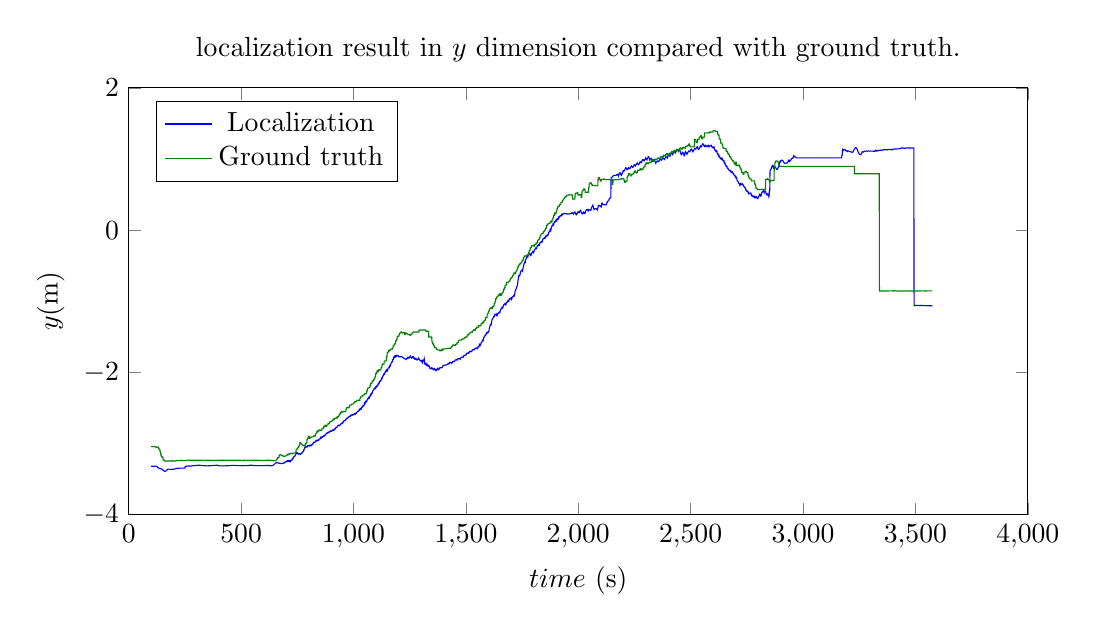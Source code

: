% This file was created by matplotlib v0.1.0.
% Copyright (c) 2010--2014, Nico Schlömer <nico.schloemer@gmail.com>
% All rights reserved.
% 
% The lastest updates can be retrieved from
% 
% https://github.com/nschloe/matplotlib2tikz
% 
% where you can also submit bug reports and leavecomments.
% 
\begin{tikzpicture}

\begin{axis}[
title={localization result in $y$ dimension compared with ground truth.},
xlabel={$time$ (s)},
ylabel={$y$(m)},
xmin=0, xmax=4000,
ymin=-4, ymax=2,
axis on top,
width=13cm,
height=7cm,
legend style={at={(0.03,0.97)}, anchor=north west},
legend entries={{Localization},{Ground truth}}
]
\addplot [blue]
coordinates {
(100,-3.321)
(101,-3.32)
(102,-3.321)
(103,-3.32)
(104,-3.32)
(105,-3.321)
(106,-3.322)
(107,-3.322)
(108,-3.323)
(109,-3.322)
(110,-3.322)
(111,-3.321)
(112,-3.321)
(113,-3.321)
(114,-3.321)
(115,-3.32)
(116,-3.32)
(117,-3.321)
(118,-3.32)
(119,-3.32)
(120,-3.319)
(121,-3.319)
(122,-3.319)
(123,-3.32)
(124,-3.321)
(125,-3.322)
(126,-3.326)
(127,-3.328)
(128,-3.333)
(129,-3.337)
(130,-3.339)
(131,-3.342)
(132,-3.344)
(133,-3.344)
(134,-3.347)
(135,-3.349)
(136,-3.35)
(137,-3.352)
(138,-3.354)
(139,-3.354)
(140,-3.356)
(141,-3.357)
(142,-3.359)
(143,-3.359)
(144,-3.359)
(145,-3.36)
(146,-3.36)
(147,-3.361)
(148,-3.362)
(149,-3.365)
(150,-3.366)
(151,-3.37)
(152,-3.375)
(153,-3.379)
(154,-3.382)
(155,-3.385)
(156,-3.384)
(157,-3.385)
(158,-3.386)
(159,-3.388)
(160,-3.39)
(161,-3.392)
(162,-3.392)
(163,-3.391)
(164,-3.39)
(165,-3.389)
(166,-3.387)
(167,-3.385)
(168,-3.382)
(169,-3.378)
(170,-3.375)
(171,-3.371)
(172,-3.367)
(173,-3.364)
(174,-3.363)
(175,-3.361)
(176,-3.361)
(177,-3.361)
(178,-3.361)
(179,-3.362)
(180,-3.363)
(181,-3.365)
(182,-3.365)
(183,-3.366)
(184,-3.367)
(185,-3.367)
(186,-3.368)
(187,-3.368)
(188,-3.368)
(189,-3.366)
(190,-3.365)
(191,-3.365)
(192,-3.365)
(193,-3.364)
(194,-3.364)
(195,-3.364)
(196,-3.364)
(197,-3.364)
(198,-3.363)
(199,-3.363)
(200,-3.363)
(201,-3.362)
(202,-3.362)
(203,-3.361)
(204,-3.36)
(205,-3.359)
(206,-3.359)
(207,-3.358)
(208,-3.357)
(209,-3.357)
(210,-3.355)
(211,-3.354)
(212,-3.353)
(213,-3.353)
(214,-3.353)
(215,-3.352)
(216,-3.351)
(217,-3.351)
(218,-3.351)
(219,-3.35)
(220,-3.35)
(221,-3.349)
(222,-3.349)
(223,-3.349)
(224,-3.349)
(225,-3.349)
(226,-3.348)
(227,-3.348)
(228,-3.348)
(229,-3.348)
(230,-3.348)
(231,-3.348)
(232,-3.348)
(233,-3.348)
(234,-3.348)
(235,-3.348)
(236,-3.348)
(237,-3.348)
(238,-3.347)
(239,-3.347)
(240,-3.347)
(241,-3.347)
(242,-3.347)
(243,-3.347)
(244,-3.348)
(245,-3.348)
(246,-3.348)
(247,-3.348)
(248,-3.348)
(249,-3.348)
(250,-3.348)
(251,-3.328)
(252,-3.326)
(253,-3.326)
(254,-3.324)
(255,-3.323)
(256,-3.322)
(257,-3.321)
(258,-3.321)
(259,-3.32)
(260,-3.319)
(261,-3.319)
(262,-3.319)
(263,-3.318)
(264,-3.318)
(265,-3.318)
(266,-3.318)
(267,-3.317)
(268,-3.318)
(269,-3.318)
(270,-3.318)
(271,-3.317)
(272,-3.317)
(273,-3.318)
(274,-3.319)
(275,-3.319)
(276,-3.319)
(277,-3.319)
(278,-3.319)
(279,-3.318)
(280,-3.318)
(281,-3.316)
(282,-3.315)
(283,-3.315)
(284,-3.315)
(285,-3.314)
(286,-3.314)
(287,-3.313)
(288,-3.313)
(289,-3.313)
(290,-3.312)
(291,-3.312)
(292,-3.312)
(293,-3.312)
(294,-3.312)
(295,-3.312)
(296,-3.311)
(297,-3.311)
(298,-3.31)
(299,-3.31)
(300,-3.309)
(301,-3.309)
(302,-3.308)
(303,-3.308)
(304,-3.308)
(305,-3.308)
(306,-3.307)
(307,-3.307)
(308,-3.308)
(309,-3.307)
(310,-3.308)
(311,-3.308)
(312,-3.308)
(313,-3.308)
(314,-3.308)
(315,-3.307)
(316,-3.308)
(317,-3.308)
(318,-3.308)
(319,-3.309)
(320,-3.31)
(321,-3.31)
(322,-3.311)
(323,-3.311)
(324,-3.311)
(325,-3.311)
(326,-3.312)
(327,-3.312)
(328,-3.312)
(329,-3.312)
(330,-3.312)
(331,-3.313)
(332,-3.313)
(333,-3.313)
(334,-3.313)
(335,-3.313)
(336,-3.313)
(337,-3.313)
(338,-3.314)
(339,-3.314)
(340,-3.314)
(341,-3.314)
(342,-3.314)
(343,-3.315)
(344,-3.315)
(345,-3.315)
(346,-3.315)
(347,-3.316)
(348,-3.315)
(349,-3.315)
(350,-3.315)
(351,-3.316)
(352,-3.315)
(353,-3.315)
(354,-3.315)
(355,-3.314)
(356,-3.314)
(357,-3.314)
(358,-3.314)
(359,-3.313)
(360,-3.314)
(361,-3.313)
(362,-3.313)
(363,-3.313)
(364,-3.312)
(365,-3.312)
(366,-3.312)
(367,-3.312)
(368,-3.312)
(369,-3.312)
(370,-3.312)
(371,-3.312)
(372,-3.312)
(373,-3.311)
(374,-3.31)
(375,-3.31)
(376,-3.309)
(377,-3.309)
(378,-3.309)
(379,-3.309)
(380,-3.308)
(381,-3.308)
(382,-3.308)
(383,-3.308)
(384,-3.308)
(385,-3.308)
(386,-3.308)
(387,-3.308)
(388,-3.308)
(389,-3.307)
(390,-3.307)
(391,-3.306)
(392,-3.306)
(393,-3.306)
(394,-3.307)
(395,-3.308)
(396,-3.309)
(397,-3.31)
(398,-3.311)
(399,-3.312)
(400,-3.313)
(401,-3.313)
(402,-3.314)
(403,-3.314)
(404,-3.315)
(405,-3.315)
(406,-3.315)
(407,-3.315)
(408,-3.315)
(409,-3.316)
(410,-3.315)
(411,-3.315)
(412,-3.315)
(413,-3.316)
(414,-3.316)
(415,-3.316)
(416,-3.316)
(417,-3.316)
(418,-3.317)
(419,-3.316)
(420,-3.316)
(421,-3.316)
(422,-3.316)
(423,-3.316)
(424,-3.316)
(425,-3.316)
(426,-3.316)
(427,-3.315)
(428,-3.315)
(429,-3.316)
(430,-3.316)
(431,-3.315)
(432,-3.314)
(433,-3.313)
(434,-3.314)
(435,-3.314)
(436,-3.313)
(437,-3.313)
(438,-3.313)
(439,-3.314)
(440,-3.313)
(441,-3.313)
(442,-3.313)
(443,-3.313)
(444,-3.313)
(445,-3.312)
(446,-3.312)
(447,-3.312)
(448,-3.312)
(449,-3.312)
(450,-3.312)
(451,-3.312)
(452,-3.311)
(453,-3.311)
(454,-3.311)
(455,-3.31)
(456,-3.311)
(457,-3.31)
(458,-3.309)
(459,-3.309)
(460,-3.31)
(461,-3.309)
(462,-3.309)
(463,-3.309)
(464,-3.309)
(465,-3.309)
(466,-3.309)
(467,-3.309)
(468,-3.309)
(469,-3.309)
(470,-3.308)
(471,-3.309)
(472,-3.309)
(473,-3.309)
(474,-3.31)
(475,-3.31)
(476,-3.311)
(477,-3.311)
(478,-3.311)
(479,-3.312)
(480,-3.312)
(481,-3.312)
(482,-3.312)
(483,-3.312)
(484,-3.312)
(485,-3.312)
(486,-3.312)
(487,-3.313)
(488,-3.313)
(489,-3.313)
(490,-3.313)
(491,-3.313)
(492,-3.313)
(493,-3.313)
(494,-3.313)
(495,-3.313)
(496,-3.312)
(497,-3.312)
(498,-3.312)
(499,-3.312)
(500,-3.312)
(501,-3.312)
(502,-3.313)
(503,-3.314)
(504,-3.315)
(505,-3.314)
(506,-3.314)
(507,-3.315)
(508,-3.314)
(509,-3.313)
(510,-3.312)
(511,-3.313)
(512,-3.313)
(513,-3.313)
(514,-3.313)
(515,-3.313)
(516,-3.313)
(517,-3.313)
(518,-3.313)
(519,-3.312)
(520,-3.313)
(521,-3.312)
(522,-3.312)
(523,-3.312)
(524,-3.312)
(525,-3.312)
(526,-3.312)
(527,-3.312)
(528,-3.312)
(529,-3.312)
(530,-3.311)
(531,-3.311)
(532,-3.311)
(533,-3.311)
(534,-3.31)
(535,-3.31)
(536,-3.31)
(537,-3.31)
(538,-3.309)
(539,-3.308)
(540,-3.306)
(541,-3.306)
(542,-3.306)
(543,-3.307)
(544,-3.307)
(545,-3.307)
(546,-3.307)
(547,-3.307)
(548,-3.307)
(549,-3.308)
(550,-3.308)
(551,-3.308)
(552,-3.309)
(553,-3.309)
(554,-3.31)
(555,-3.31)
(556,-3.31)
(557,-3.311)
(558,-3.311)
(559,-3.311)
(560,-3.311)
(561,-3.311)
(562,-3.311)
(563,-3.312)
(564,-3.312)
(565,-3.312)
(566,-3.312)
(567,-3.312)
(568,-3.312)
(569,-3.312)
(570,-3.312)
(571,-3.312)
(572,-3.313)
(573,-3.312)
(574,-3.312)
(575,-3.312)
(576,-3.312)
(577,-3.313)
(578,-3.313)
(579,-3.313)
(580,-3.313)
(581,-3.313)
(582,-3.312)
(583,-3.312)
(584,-3.312)
(585,-3.312)
(586,-3.313)
(587,-3.312)
(588,-3.313)
(589,-3.313)
(590,-3.313)
(591,-3.313)
(592,-3.314)
(593,-3.314)
(594,-3.313)
(595,-3.313)
(596,-3.313)
(597,-3.313)
(598,-3.312)
(599,-3.312)
(600,-3.312)
(601,-3.312)
(602,-3.312)
(603,-3.312)
(604,-3.312)
(605,-3.312)
(606,-3.312)
(607,-3.312)
(608,-3.312)
(609,-3.311)
(610,-3.311)
(611,-3.311)
(612,-3.311)
(613,-3.311)
(614,-3.311)
(615,-3.31)
(616,-3.31)
(617,-3.311)
(618,-3.31)
(619,-3.31)
(620,-3.31)
(621,-3.31)
(622,-3.309)
(623,-3.31)
(624,-3.31)
(625,-3.309)
(626,-3.31)
(627,-3.311)
(628,-3.313)
(629,-3.313)
(630,-3.313)
(631,-3.314)
(632,-3.314)
(633,-3.315)
(634,-3.314)
(635,-3.315)
(636,-3.315)
(637,-3.314)
(638,-3.313)
(639,-3.312)
(640,-3.311)
(641,-3.31)
(642,-3.308)
(643,-3.305)
(644,-3.303)
(645,-3.3)
(646,-3.297)
(647,-3.294)
(648,-3.291)
(649,-3.289)
(650,-3.287)
(651,-3.283)
(652,-3.281)
(653,-3.279)
(654,-3.277)
(655,-3.275)
(656,-3.274)
(657,-3.272)
(658,-3.271)
(659,-3.271)
(660,-3.271)
(661,-3.271)
(662,-3.273)
(663,-3.274)
(664,-3.275)
(665,-3.276)
(666,-3.276)
(667,-3.276)
(668,-3.278)
(669,-3.279)
(670,-3.279)
(671,-3.28)
(672,-3.281)
(673,-3.282)
(674,-3.282)
(675,-3.282)
(676,-3.283)
(677,-3.283)
(678,-3.283)
(679,-3.283)
(680,-3.283)
(681,-3.283)
(682,-3.282)
(683,-3.282)
(684,-3.282)
(685,-3.28)
(686,-3.278)
(687,-3.277)
(688,-3.275)
(689,-3.278)
(690,-3.279)
(691,-3.275)
(692,-3.269)
(693,-3.268)
(694,-3.269)
(695,-3.269)
(696,-3.263)
(697,-3.26)
(698,-3.257)
(699,-3.256)
(700,-3.255)
(701,-3.256)
(702,-3.257)
(703,-3.254)
(704,-3.25)
(705,-3.244)
(706,-3.243)
(707,-3.251)
(708,-3.247)
(709,-3.242)
(710,-3.246)
(711,-3.242)
(712,-3.241)
(713,-3.243)
(714,-3.254)
(715,-3.256)
(716,-3.25)
(717,-3.245)
(718,-3.243)
(719,-3.246)
(720,-3.253)
(721,-3.246)
(722,-3.238)
(723,-3.233)
(724,-3.233)
(725,-3.235)
(726,-3.236)
(727,-3.228)
(728,-3.22)
(729,-3.214)
(730,-3.207)
(731,-3.209)
(732,-3.207)
(733,-3.196)
(734,-3.192)
(735,-3.186)
(736,-3.181)
(737,-3.182)
(738,-3.183)
(739,-3.182)
(740,-3.175)
(741,-3.162)
(742,-3.154)
(743,-3.15)
(744,-3.147)
(745,-3.148)
(746,-3.14)
(747,-3.133)
(748,-3.126)
(749,-3.128)
(750,-3.132)
(751,-3.138)
(752,-3.144)
(753,-3.146)
(754,-3.143)
(755,-3.143)
(756,-3.145)
(757,-3.151)
(758,-3.146)
(759,-3.149)
(760,-3.147)
(761,-3.146)
(762,-3.148)
(763,-3.152)
(764,-3.152)
(765,-3.147)
(766,-3.142)
(767,-3.139)
(768,-3.138)
(769,-3.138)
(770,-3.14)
(771,-3.136)
(772,-3.126)
(773,-3.121)
(774,-3.122)
(775,-3.12)
(776,-3.114)
(777,-3.108)
(778,-3.098)
(779,-3.09)
(780,-3.091)
(781,-3.084)
(782,-3.075)
(783,-3.062)
(784,-3.053)
(785,-3.047)
(786,-3.046)
(787,-3.048)
(788,-3.053)
(789,-3.054)
(790,-3.052)
(791,-3.049)
(792,-3.044)
(793,-3.046)
(794,-3.048)
(795,-3.041)
(796,-3.033)
(797,-3.029)
(798,-3.028)
(799,-3.028)
(800,-3.032)
(801,-3.035)
(802,-3.034)
(803,-3.032)
(804,-3.027)
(805,-3.026)
(806,-3.035)
(807,-3.029)
(808,-3.026)
(809,-3.026)
(810,-3.023)
(811,-3.022)
(812,-3.022)
(813,-3.031)
(814,-3.03)
(815,-3.023)
(816,-3.011)
(817,-3.008)
(818,-3.008)
(819,-3.01)
(820,-3.001)
(821,-2.992)
(822,-2.985)
(823,-2.982)
(824,-2.982)
(825,-2.983)
(826,-2.986)
(827,-2.987)
(828,-2.985)
(829,-2.977)
(830,-2.974)
(831,-2.975)
(832,-2.969)
(833,-2.963)
(834,-2.957)
(835,-2.954)
(836,-2.955)
(837,-2.957)
(838,-2.965)
(839,-2.964)
(840,-2.961)
(841,-2.954)
(842,-2.952)
(843,-2.952)
(844,-2.959)
(845,-2.958)
(846,-2.949)
(847,-2.941)
(848,-2.938)
(849,-2.937)
(850,-2.94)
(851,-2.94)
(852,-2.933)
(853,-2.923)
(854,-2.917)
(855,-2.921)
(856,-2.924)
(857,-2.916)
(858,-2.912)
(859,-2.907)
(860,-2.904)
(861,-2.904)
(862,-2.906)
(863,-2.911)
(864,-2.906)
(865,-2.899)
(866,-2.895)
(867,-2.892)
(868,-2.894)
(869,-2.898)
(870,-2.896)
(871,-2.892)
(872,-2.886)
(873,-2.883)
(874,-2.881)
(875,-2.883)
(876,-2.882)
(877,-2.875)
(878,-2.864)
(879,-2.86)
(880,-2.863)
(881,-2.862)
(882,-2.857)
(883,-2.855)
(884,-2.847)
(885,-2.846)
(886,-2.847)
(887,-2.851)
(888,-2.85)
(889,-2.848)
(890,-2.842)
(891,-2.839)
(892,-2.836)
(893,-2.84)
(894,-2.836)
(895,-2.833)
(896,-2.829)
(897,-2.825)
(898,-2.827)
(899,-2.83)
(900,-2.832)
(901,-2.829)
(902,-2.827)
(903,-2.822)
(904,-2.818)
(905,-2.822)
(906,-2.821)
(907,-2.819)
(908,-2.812)
(909,-2.808)
(910,-2.808)
(911,-2.809)
(912,-2.816)
(913,-2.812)
(914,-2.81)
(915,-2.803)
(916,-2.797)
(917,-2.797)
(918,-2.799)
(919,-2.794)
(920,-2.789)
(921,-2.782)
(922,-2.777)
(923,-2.775)
(924,-2.776)
(925,-2.776)
(926,-2.772)
(927,-2.764)
(928,-2.758)
(929,-2.759)
(930,-2.755)
(931,-2.75)
(932,-2.748)
(933,-2.745)
(934,-2.742)
(935,-2.743)
(936,-2.747)
(937,-2.752)
(938,-2.75)
(939,-2.747)
(940,-2.742)
(941,-2.739)
(942,-2.739)
(943,-2.736)
(944,-2.726)
(945,-2.72)
(946,-2.716)
(947,-2.716)
(948,-2.718)
(949,-2.722)
(950,-2.719)
(951,-2.715)
(952,-2.707)
(953,-2.702)
(954,-2.704)
(955,-2.696)
(956,-2.689)
(957,-2.683)
(958,-2.679)
(959,-2.679)
(960,-2.684)
(961,-2.684)
(962,-2.682)
(963,-2.68)
(964,-2.669)
(965,-2.665)
(966,-2.664)
(967,-2.665)
(968,-2.659)
(969,-2.651)
(970,-2.646)
(971,-2.645)
(972,-2.646)
(973,-2.646)
(974,-2.644)
(975,-2.639)
(976,-2.631)
(977,-2.631)
(978,-2.632)
(979,-2.628)
(980,-2.626)
(981,-2.622)
(982,-2.618)
(983,-2.618)
(984,-2.619)
(985,-2.621)
(986,-2.618)
(987,-2.613)
(988,-2.606)
(989,-2.607)
(990,-2.608)
(991,-2.603)
(992,-2.601)
(993,-2.597)
(994,-2.596)
(995,-2.596)
(996,-2.602)
(997,-2.603)
(998,-2.601)
(999,-2.598)
(1000,-2.593)
(1001,-2.592)
(1002,-2.591)
(1003,-2.586)
(1004,-2.584)
(1005,-2.581)
(1006,-2.581)
(1007,-2.58)
(1008,-2.588)
(1009,-2.59)
(1010,-2.587)
(1011,-2.578)
(1012,-2.57)
(1013,-2.568)
(1014,-2.57)
(1015,-2.562)
(1016,-2.558)
(1017,-2.55)
(1018,-2.549)
(1019,-2.547)
(1020,-2.551)
(1021,-2.552)
(1022,-2.549)
(1023,-2.54)
(1024,-2.533)
(1025,-2.532)
(1026,-2.533)
(1027,-2.527)
(1028,-2.521)
(1029,-2.512)
(1030,-2.51)
(1031,-2.509)
(1032,-2.513)
(1033,-2.522)
(1034,-2.519)
(1035,-2.509)
(1036,-2.496)
(1037,-2.489)
(1038,-2.489)
(1039,-2.492)
(1040,-2.486)
(1041,-2.477)
(1042,-2.471)
(1043,-2.468)
(1044,-2.468)
(1045,-2.472)
(1046,-2.473)
(1047,-2.468)
(1048,-2.451)
(1049,-2.437)
(1050,-2.443)
(1051,-2.445)
(1052,-2.43)
(1053,-2.423)
(1054,-2.409)
(1055,-2.407)
(1056,-2.405)
(1057,-2.406)
(1058,-2.413)
(1059,-2.409)
(1060,-2.396)
(1061,-2.387)
(1062,-2.379)
(1063,-2.382)
(1064,-2.381)
(1065,-2.37)
(1066,-2.36)
(1067,-2.352)
(1068,-2.349)
(1069,-2.348)
(1070,-2.356)
(1071,-2.36)
(1072,-2.349)
(1073,-2.334)
(1074,-2.327)
(1075,-2.319)
(1076,-2.329)
(1077,-2.326)
(1078,-2.318)
(1079,-2.306)
(1080,-2.3)
(1081,-2.294)
(1082,-2.29)
(1083,-2.294)
(1084,-2.289)
(1085,-2.273)
(1086,-2.26)
(1087,-2.257)
(1088,-2.255)
(1089,-2.25)
(1090,-2.243)
(1091,-2.235)
(1092,-2.228)
(1093,-2.224)
(1094,-2.226)
(1095,-2.233)
(1096,-2.231)
(1097,-2.224)
(1098,-2.211)
(1099,-2.207)
(1100,-2.204)
(1101,-2.211)
(1102,-2.207)
(1103,-2.2)
(1104,-2.188)
(1105,-2.184)
(1106,-2.182)
(1107,-2.179)
(1108,-2.185)
(1109,-2.173)
(1110,-2.16)
(1111,-2.152)
(1112,-2.152)
(1113,-2.161)
(1114,-2.158)
(1115,-2.145)
(1116,-2.134)
(1117,-2.127)
(1118,-2.125)
(1119,-2.123)
(1120,-2.126)
(1121,-2.122)
(1122,-2.114)
(1123,-2.1)
(1124,-2.096)
(1125,-2.088)
(1126,-2.095)
(1127,-2.09)
(1128,-2.078)
(1129,-2.067)
(1130,-2.054)
(1131,-2.051)
(1132,-2.046)
(1133,-2.048)
(1134,-2.041)
(1135,-2.024)
(1136,-2.019)
(1137,-2.024)
(1138,-2.026)
(1139,-2.018)
(1140,-2.006)
(1141,-1.995)
(1142,-1.988)
(1143,-1.984)
(1144,-1.981)
(1145,-1.984)
(1146,-1.987)
(1147,-1.978)
(1148,-1.964)
(1149,-1.961)
(1150,-1.967)
(1151,-1.975)
(1152,-1.965)
(1153,-1.956)
(1154,-1.947)
(1155,-1.939)
(1156,-1.936)
(1157,-1.933)
(1158,-1.937)
(1159,-1.937)
(1160,-1.924)
(1161,-1.913)
(1162,-1.906)
(1163,-1.907)
(1164,-1.91)
(1165,-1.9)
(1166,-1.887)
(1167,-1.878)
(1168,-1.867)
(1169,-1.864)
(1170,-1.858)
(1171,-1.86)
(1172,-1.856)
(1173,-1.844)
(1174,-1.83)
(1175,-1.82)
(1176,-1.82)
(1177,-1.82)
(1178,-1.808)
(1179,-1.793)
(1180,-1.784)
(1181,-1.778)
(1182,-1.786)
(1183,-1.788)
(1184,-1.791)
(1185,-1.787)
(1186,-1.78)
(1187,-1.767)
(1188,-1.764)
(1189,-1.776)
(1190,-1.778)
(1191,-1.773)
(1192,-1.767)
(1193,-1.763)
(1194,-1.762)
(1195,-1.762)
(1196,-1.764)
(1197,-1.766)
(1198,-1.767)
(1199,-1.767)
(1200,-1.784)
(1201,-1.784)
(1202,-1.783)
(1203,-1.782)
(1204,-1.782)
(1205,-1.782)
(1206,-1.782)
(1207,-1.781)
(1208,-1.781)
(1209,-1.781)
(1210,-1.781)
(1211,-1.781)
(1212,-1.781)
(1213,-1.781)
(1214,-1.782)
(1215,-1.782)
(1216,-1.783)
(1217,-1.784)
(1218,-1.787)
(1219,-1.789)
(1220,-1.792)
(1221,-1.797)
(1222,-1.8)
(1223,-1.802)
(1224,-1.805)
(1225,-1.805)
(1226,-1.805)
(1227,-1.805)
(1228,-1.804)
(1229,-1.809)
(1230,-1.813)
(1231,-1.813)
(1232,-1.814)
(1233,-1.814)
(1234,-1.82)
(1235,-1.817)
(1236,-1.81)
(1237,-1.806)
(1238,-1.804)
(1239,-1.805)
(1240,-1.804)
(1241,-1.791)
(1242,-1.794)
(1243,-1.793)
(1244,-1.793)
(1245,-1.79)
(1246,-1.795)
(1247,-1.801)
(1248,-1.795)
(1249,-1.788)
(1250,-1.783)
(1251,-1.784)
(1252,-1.78)
(1253,-1.774)
(1254,-1.781)
(1255,-1.786)
(1256,-1.789)
(1257,-1.793)
(1258,-1.796)
(1259,-1.801)
(1260,-1.796)
(1261,-1.789)
(1262,-1.784)
(1263,-1.788)
(1264,-1.783)
(1265,-1.779)
(1266,-1.781)
(1267,-1.792)
(1268,-1.799)
(1269,-1.795)
(1270,-1.797)
(1271,-1.811)
(1272,-1.814)
(1273,-1.81)
(1274,-1.804)
(1275,-1.807)
(1276,-1.812)
(1277,-1.807)
(1278,-1.805)
(1279,-1.812)
(1280,-1.825)
(1281,-1.825)
(1282,-1.823)
(1283,-1.826)
(1284,-1.825)
(1285,-1.82)
(1286,-1.815)
(1287,-1.813)
(1288,-1.813)
(1289,-1.803)
(1290,-1.798)
(1291,-1.804)
(1292,-1.813)
(1293,-1.826)
(1294,-1.827)
(1295,-1.827)
(1296,-1.831)
(1297,-1.837)
(1298,-1.839)
(1299,-1.836)
(1300,-1.837)
(1301,-1.839)
(1302,-1.833)
(1303,-1.835)
(1304,-1.844)
(1305,-1.859)
(1306,-1.868)
(1307,-1.871)
(1308,-1.855)
(1309,-1.827)
(1310,-1.828)
(1311,-1.837)
(1312,-1.841)
(1313,-1.842)
(1314,-1.842)
(1315,-1.809)
(1316,-1.823)
(1317,-1.879)
(1318,-1.888)
(1319,-1.888)
(1320,-1.893)
(1321,-1.892)
(1322,-1.877)
(1323,-1.874)
(1324,-1.889)
(1325,-1.898)
(1326,-1.902)
(1327,-1.897)
(1328,-1.892)
(1329,-1.903)
(1330,-1.912)
(1331,-1.913)
(1332,-1.912)
(1333,-1.913)
(1334,-1.908)
(1335,-1.902)
(1336,-1.906)
(1337,-1.917)
(1338,-1.936)
(1339,-1.94)
(1340,-1.937)
(1341,-1.938)
(1342,-1.945)
(1343,-1.95)
(1344,-1.951)
(1345,-1.95)
(1346,-1.947)
(1347,-1.943)
(1348,-1.935)
(1349,-1.938)
(1350,-1.945)
(1351,-1.951)
(1352,-1.951)
(1353,-1.949)
(1354,-1.957)
(1355,-1.964)
(1356,-1.962)
(1357,-1.957)
(1358,-1.955)
(1359,-1.958)
(1360,-1.954)
(1361,-1.949)
(1362,-1.955)
(1363,-1.965)
(1364,-1.969)
(1365,-1.966)
(1366,-1.971)
(1367,-1.978)
(1368,-1.976)
(1369,-1.971)
(1370,-1.962)
(1371,-1.959)
(1372,-1.96)
(1373,-1.956)
(1374,-1.945)
(1375,-1.948)
(1376,-1.955)
(1377,-1.958)
(1378,-1.959)
(1379,-1.964)
(1380,-1.96)
(1381,-1.954)
(1382,-1.946)
(1383,-1.938)
(1384,-1.936)
(1385,-1.939)
(1386,-1.937)
(1387,-1.937)
(1388,-1.936)
(1389,-1.936)
(1390,-1.936)
(1391,-1.937)
(1392,-1.936)
(1393,-1.935)
(1394,-1.933)
(1395,-1.927)
(1396,-1.925)
(1397,-1.921)
(1398,-1.905)
(1399,-1.903)
(1400,-1.902)
(1401,-1.901)
(1402,-1.901)
(1403,-1.901)
(1404,-1.9)
(1405,-1.899)
(1406,-1.899)
(1407,-1.898)
(1408,-1.898)
(1409,-1.898)
(1410,-1.898)
(1411,-1.897)
(1412,-1.897)
(1413,-1.896)
(1414,-1.895)
(1415,-1.894)
(1416,-1.891)
(1417,-1.889)
(1418,-1.886)
(1419,-1.882)
(1420,-1.882)
(1421,-1.881)
(1422,-1.876)
(1423,-1.874)
(1424,-1.875)
(1425,-1.88)
(1426,-1.875)
(1427,-1.867)
(1428,-1.862)
(1429,-1.858)
(1430,-1.861)
(1431,-1.862)
(1432,-1.862)
(1433,-1.866)
(1434,-1.868)
(1435,-1.867)
(1436,-1.869)
(1437,-1.875)
(1438,-1.872)
(1439,-1.864)
(1440,-1.856)
(1441,-1.85)
(1442,-1.853)
(1443,-1.852)
(1444,-1.851)
(1445,-1.848)
(1446,-1.847)
(1447,-1.844)
(1448,-1.846)
(1449,-1.848)
(1450,-1.847)
(1451,-1.842)
(1452,-1.835)
(1453,-1.826)
(1454,-1.825)
(1455,-1.825)
(1456,-1.824)
(1457,-1.822)
(1458,-1.826)
(1459,-1.825)
(1460,-1.824)
(1461,-1.82)
(1462,-1.828)
(1463,-1.828)
(1464,-1.821)
(1465,-1.812)
(1466,-1.808)
(1467,-1.807)
(1468,-1.808)
(1469,-1.808)
(1470,-1.807)
(1471,-1.809)
(1472,-1.809)
(1473,-1.807)
(1474,-1.81)
(1475,-1.815)
(1476,-1.808)
(1477,-1.804)
(1478,-1.795)
(1479,-1.789)
(1480,-1.789)
(1481,-1.789)
(1482,-1.787)
(1483,-1.787)
(1484,-1.787)
(1485,-1.786)
(1486,-1.784)
(1487,-1.791)
(1488,-1.789)
(1489,-1.781)
(1490,-1.774)
(1491,-1.766)
(1492,-1.764)
(1493,-1.764)
(1494,-1.764)
(1495,-1.761)
(1496,-1.761)
(1497,-1.759)
(1498,-1.756)
(1499,-1.755)
(1500,-1.757)
(1501,-1.755)
(1502,-1.748)
(1503,-1.738)
(1504,-1.732)
(1505,-1.732)
(1506,-1.733)
(1507,-1.73)
(1508,-1.73)
(1509,-1.729)
(1510,-1.727)
(1511,-1.725)
(1512,-1.731)
(1513,-1.733)
(1514,-1.725)
(1515,-1.717)
(1516,-1.708)
(1517,-1.708)
(1518,-1.708)
(1519,-1.707)
(1520,-1.708)
(1521,-1.71)
(1522,-1.708)
(1523,-1.705)
(1524,-1.707)
(1525,-1.71)
(1526,-1.707)
(1527,-1.7)
(1528,-1.692)
(1529,-1.685)
(1530,-1.684)
(1531,-1.685)
(1532,-1.682)
(1533,-1.68)
(1534,-1.679)
(1535,-1.678)
(1536,-1.677)
(1537,-1.68)
(1538,-1.683)
(1539,-1.68)
(1540,-1.671)
(1541,-1.666)
(1542,-1.66)
(1543,-1.661)
(1544,-1.662)
(1545,-1.66)
(1546,-1.66)
(1547,-1.66)
(1548,-1.657)
(1549,-1.659)
(1550,-1.665)
(1551,-1.668)
(1552,-1.662)
(1553,-1.651)
(1554,-1.642)
(1555,-1.637)
(1556,-1.637)
(1557,-1.638)
(1558,-1.64)
(1559,-1.621)
(1560,-1.615)
(1561,-1.604)
(1562,-1.606)
(1563,-1.615)
(1564,-1.622)
(1565,-1.616)
(1566,-1.606)
(1567,-1.591)
(1568,-1.585)
(1569,-1.585)
(1570,-1.582)
(1571,-1.582)
(1572,-1.562)
(1573,-1.551)
(1574,-1.547)
(1575,-1.548)
(1576,-1.553)
(1577,-1.555)
(1578,-1.543)
(1579,-1.528)
(1580,-1.51)
(1581,-1.506)
(1582,-1.498)
(1583,-1.498)
(1584,-1.493)
(1585,-1.486)
(1586,-1.477)
(1587,-1.48)
(1588,-1.48)
(1589,-1.474)
(1590,-1.464)
(1591,-1.45)
(1592,-1.443)
(1593,-1.445)
(1594,-1.444)
(1595,-1.449)
(1596,-1.445)
(1597,-1.438)
(1598,-1.432)
(1599,-1.43)
(1600,-1.438)
(1601,-1.436)
(1602,-1.424)
(1603,-1.41)
(1604,-1.389)
(1605,-1.377)
(1606,-1.366)
(1607,-1.35)
(1608,-1.343)
(1609,-1.33)
(1610,-1.326)
(1611,-1.328)
(1612,-1.332)
(1613,-1.325)
(1614,-1.298)
(1615,-1.282)
(1616,-1.266)
(1617,-1.255)
(1618,-1.251)
(1619,-1.25)
(1620,-1.244)
(1621,-1.238)
(1622,-1.229)
(1623,-1.226)
(1624,-1.216)
(1625,-1.219)
(1626,-1.219)
(1627,-1.21)
(1628,-1.194)
(1629,-1.187)
(1630,-1.191)
(1631,-1.193)
(1632,-1.192)
(1633,-1.191)
(1634,-1.187)
(1635,-1.182)
(1636,-1.195)
(1637,-1.202)
(1638,-1.206)
(1639,-1.203)
(1640,-1.193)
(1641,-1.181)
(1642,-1.173)
(1643,-1.171)
(1644,-1.168)
(1645,-1.169)
(1646,-1.163)
(1647,-1.158)
(1648,-1.152)
(1649,-1.151)
(1650,-1.157)
(1651,-1.161)
(1652,-1.154)
(1653,-1.139)
(1654,-1.124)
(1655,-1.112)
(1656,-1.111)
(1657,-1.109)
(1658,-1.107)
(1659,-1.101)
(1660,-1.094)
(1661,-1.083)
(1662,-1.082)
(1663,-1.084)
(1664,-1.092)
(1665,-1.086)
(1666,-1.071)
(1667,-1.06)
(1668,-1.051)
(1669,-1.05)
(1670,-1.049)
(1671,-1.045)
(1672,-1.044)
(1673,-1.038)
(1674,-1.033)
(1675,-1.042)
(1676,-1.051)
(1677,-1.054)
(1678,-1.048)
(1679,-1.037)
(1680,-1.023)
(1681,-1.019)
(1682,-1.017)
(1683,-1.016)
(1684,-1.014)
(1685,-1.01)
(1686,-0.999)
(1687,-0.994)
(1688,-1.001)
(1689,-1.004)
(1690,-1.006)
(1691,-1.0)
(1692,-0.984)
(1693,-0.973)
(1694,-0.965)
(1695,-0.967)
(1696,-0.97)
(1697,-0.969)
(1698,-0.964)
(1699,-0.961)
(1700,-0.956)
(1701,-0.954)
(1702,-0.967)
(1703,-0.976)
(1704,-0.97)
(1705,-0.962)
(1706,-0.945)
(1707,-0.939)
(1708,-0.937)
(1709,-0.935)
(1710,-0.936)
(1711,-0.935)
(1712,-0.924)
(1713,-0.918)
(1714,-0.921)
(1715,-0.926)
(1716,-0.92)
(1717,-0.905)
(1718,-0.885)
(1719,-0.858)
(1720,-0.849)
(1721,-0.846)
(1722,-0.845)
(1723,-0.831)
(1724,-0.825)
(1725,-0.818)
(1726,-0.796)
(1727,-0.793)
(1728,-0.788)
(1729,-0.781)
(1730,-0.767)
(1731,-0.733)
(1732,-0.703)
(1733,-0.694)
(1734,-0.667)
(1735,-0.646)
(1736,-0.641)
(1737,-0.635)
(1738,-0.637)
(1739,-0.642)
(1740,-0.639)
(1741,-0.624)
(1742,-0.606)
(1743,-0.59)
(1744,-0.581)
(1745,-0.578)
(1746,-0.577)
(1747,-0.571)
(1748,-0.571)
(1749,-0.566)
(1750,-0.559)
(1751,-0.559)
(1752,-0.571)
(1753,-0.56)
(1754,-0.54)
(1755,-0.527)
(1756,-0.511)
(1757,-0.496)
(1758,-0.482)
(1759,-0.478)
(1760,-0.466)
(1761,-0.458)
(1762,-0.465)
(1763,-0.461)
(1764,-0.455)
(1765,-0.445)
(1766,-0.419)
(1767,-0.406)
(1768,-0.403)
(1769,-0.399)
(1770,-0.395)
(1771,-0.374)
(1772,-0.367)
(1773,-0.365)
(1774,-0.364)
(1775,-0.368)
(1776,-0.373)
(1777,-0.363)
(1778,-0.349)
(1779,-0.34)
(1780,-0.337)
(1781,-0.337)
(1782,-0.334)
(1783,-0.333)
(1784,-0.334)
(1785,-0.332)
(1786,-0.345)
(1787,-0.354)
(1788,-0.36)
(1789,-0.358)
(1790,-0.351)
(1791,-0.342)
(1792,-0.328)
(1793,-0.321)
(1794,-0.321)
(1795,-0.318)
(1796,-0.314)
(1797,-0.306)
(1798,-0.301)
(1799,-0.305)
(1800,-0.306)
(1801,-0.315)
(1802,-0.309)
(1803,-0.299)
(1804,-0.287)
(1805,-0.278)
(1806,-0.275)
(1807,-0.274)
(1808,-0.271)
(1809,-0.264)
(1810,-0.26)
(1811,-0.253)
(1812,-0.259)
(1813,-0.263)
(1814,-0.263)
(1815,-0.252)
(1816,-0.239)
(1817,-0.224)
(1818,-0.22)
(1819,-0.223)
(1820,-0.221)
(1821,-0.218)
(1822,-0.213)
(1823,-0.207)
(1824,-0.203)
(1825,-0.208)
(1826,-0.216)
(1827,-0.213)
(1828,-0.206)
(1829,-0.187)
(1830,-0.177)
(1831,-0.173)
(1832,-0.174)
(1833,-0.172)
(1834,-0.17)
(1835,-0.165)
(1836,-0.161)
(1837,-0.165)
(1838,-0.17)
(1839,-0.168)
(1840,-0.162)
(1841,-0.15)
(1842,-0.131)
(1843,-0.125)
(1844,-0.124)
(1845,-0.122)
(1846,-0.121)
(1847,-0.116)
(1848,-0.113)
(1849,-0.109)
(1850,-0.106)
(1851,-0.108)
(1852,-0.113)
(1853,-0.112)
(1854,-0.099)
(1855,-0.09)
(1856,-0.081)
(1857,-0.083)
(1858,-0.088)
(1859,-0.09)
(1860,-0.084)
(1861,-0.078)
(1862,-0.07)
(1863,-0.066)
(1864,-0.065)
(1865,-0.071)
(1866,-0.068)
(1867,-0.055)
(1868,-0.038)
(1869,-0.028)
(1870,-0.025)
(1871,-0.024)
(1872,-0.024)
(1873,-0.017)
(1874,-0.005)
(1875,0.009)
(1876,0.013)
(1877,0.004)
(1878,-0.004)
(1879,0.014)
(1880,0.031)
(1881,0.046)
(1882,0.054)
(1883,0.057)
(1884,0.06)
(1885,0.059)
(1886,0.064)
(1887,0.076)
(1888,0.087)
(1889,0.091)
(1890,0.088)
(1891,0.08)
(1892,0.094)
(1893,0.104)
(1894,0.117)
(1895,0.122)
(1896,0.122)
(1897,0.122)
(1898,0.116)
(1899,0.117)
(1900,0.131)
(1901,0.142)
(1902,0.145)
(1903,0.135)
(1904,0.131)
(1905,0.144)
(1906,0.152)
(1907,0.161)
(1908,0.164)
(1909,0.163)
(1910,0.163)
(1911,0.155)
(1912,0.161)
(1913,0.18)
(1914,0.188)
(1915,0.188)
(1916,0.183)
(1917,0.182)
(1918,0.193)
(1919,0.201)
(1920,0.202)
(1921,0.205)
(1922,0.206)
(1923,0.205)
(1924,0.2)
(1925,0.207)
(1926,0.218)
(1927,0.226)
(1928,0.226)
(1929,0.22)
(1930,0.215)
(1931,0.219)
(1932,0.226)
(1933,0.229)
(1934,0.231)
(1935,0.233)
(1936,0.234)
(1937,0.233)
(1938,0.233)
(1939,0.234)
(1940,0.235)
(1941,0.233)
(1942,0.231)
(1943,0.231)
(1944,0.231)
(1945,0.23)
(1946,0.23)
(1947,0.229)
(1948,0.23)
(1949,0.229)
(1950,0.225)
(1951,0.225)
(1952,0.226)
(1953,0.226)
(1954,0.226)
(1955,0.226)
(1956,0.226)
(1957,0.226)
(1958,0.226)
(1959,0.227)
(1960,0.227)
(1961,0.228)
(1962,0.228)
(1963,0.229)
(1964,0.23)
(1965,0.23)
(1966,0.231)
(1967,0.232)
(1968,0.233)
(1969,0.235)
(1970,0.237)
(1971,0.242)
(1972,0.246)
(1973,0.246)
(1974,0.243)
(1975,0.237)
(1976,0.234)
(1977,0.235)
(1978,0.233)
(1979,0.226)
(1980,0.234)
(1981,0.242)
(1982,0.246)
(1983,0.245)
(1984,0.249)
(1985,0.254)
(1986,0.247)
(1987,0.243)
(1988,0.232)
(1989,0.226)
(1990,0.221)
(1991,0.214)
(1992,0.215)
(1993,0.222)
(1994,0.233)
(1995,0.236)
(1996,0.236)
(1997,0.244)
(1998,0.256)
(1999,0.257)
(2000,0.254)
(2001,0.252)
(2002,0.255)
(2003,0.256)
(2004,0.249)
(2005,0.247)
(2006,0.259)
(2007,0.271)
(2008,0.273)
(2009,0.27)
(2010,0.274)
(2011,0.278)
(2012,0.263)
(2013,0.253)
(2014,0.248)
(2015,0.239)
(2016,0.234)
(2017,0.229)
(2018,0.228)
(2019,0.238)
(2020,0.243)
(2021,0.243)
(2022,0.241)
(2023,0.25)
(2024,0.254)
(2025,0.248)
(2026,0.243)
(2027,0.236)
(2028,0.233)
(2029,0.233)
(2030,0.232)
(2031,0.243)
(2032,0.258)
(2033,0.27)
(2034,0.276)
(2035,0.278)
(2036,0.283)
(2037,0.289)
(2038,0.29)
(2039,0.285)
(2040,0.285)
(2041,0.288)
(2042,0.285)
(2043,0.273)
(2044,0.269)
(2045,0.285)
(2046,0.29)
(2047,0.291)
(2048,0.286)
(2049,0.284)
(2050,0.283)
(2051,0.281)
(2052,0.283)
(2053,0.282)
(2054,0.28)
(2055,0.277)
(2056,0.278)
(2057,0.29)
(2058,0.304)
(2059,0.321)
(2060,0.324)
(2061,0.325)
(2062,0.328)
(2063,0.328)
(2064,0.342)
(2065,0.349)
(2066,0.337)
(2067,0.321)
(2068,0.305)
(2069,0.303)
(2070,0.289)
(2071,0.293)
(2072,0.296)
(2073,0.297)
(2074,0.297)
(2075,0.298)
(2076,0.3)
(2077,0.3)
(2078,0.3)
(2079,0.298)
(2080,0.296)
(2081,0.297)
(2082,0.298)
(2083,0.3)
(2084,0.302)
(2085,0.289)
(2086,0.299)
(2087,0.307)
(2088,0.318)
(2089,0.334)
(2090,0.342)
(2091,0.346)
(2092,0.349)
(2093,0.348)
(2094,0.347)
(2095,0.345)
(2096,0.341)
(2097,0.338)
(2098,0.335)
(2099,0.333)
(2100,0.329)
(2101,0.327)
(2102,0.325)
(2103,0.324)
(2104,0.38)
(2105,0.38)
(2106,0.38)
(2107,0.38)
(2108,0.372)
(2109,0.367)
(2110,0.363)
(2111,0.36)
(2112,0.359)
(2113,0.358)
(2114,0.358)
(2115,0.357)
(2116,0.357)
(2117,0.356)
(2118,0.356)
(2119,0.356)
(2120,0.356)
(2121,0.355)
(2122,0.355)
(2123,0.355)
(2124,0.355)
(2125,0.355)
(2126,0.37)
(2127,0.383)
(2128,0.383)
(2129,0.395)
(2130,0.407)
(2131,0.407)
(2132,0.408)
(2133,0.409)
(2134,0.41)
(2135,0.411)
(2136,0.412)
(2137,0.439)
(2138,0.44)
(2139,0.441)
(2140,0.45)
(2141,0.451)
(2142,0.452)
(2143,0.453)
(2144,0.453)
(2145,0.454)
(2146,0.739)
(2147,0.739)
(2148,0.739)
(2149,0.74)
(2150,0.741)
(2151,0.746)
(2152,0.75)
(2153,0.753)
(2154,0.756)
(2155,0.764)
(2156,0.765)
(2157,0.768)
(2158,0.768)
(2159,0.769)
(2160,0.77)
(2161,0.77)
(2162,0.769)
(2163,0.769)
(2164,0.769)
(2165,0.77)
(2166,0.77)
(2167,0.77)
(2168,0.771)
(2169,0.772)
(2170,0.775)
(2171,0.777)
(2172,0.781)
(2173,0.784)
(2174,0.785)
(2175,0.778)
(2176,0.776)
(2177,0.779)
(2178,0.774)
(2179,0.762)
(2180,0.773)
(2181,0.786)
(2182,0.793)
(2183,0.797)
(2184,0.797)
(2185,0.805)
(2186,0.808)
(2187,0.8)
(2188,0.792)
(2189,0.78)
(2190,0.778)
(2191,0.775)
(2192,0.77)
(2193,0.774)
(2194,0.783)
(2195,0.798)
(2196,0.802)
(2197,0.805)
(2198,0.817)
(2199,0.831)
(2200,0.833)
(2201,0.83)
(2202,0.828)
(2203,0.835)
(2204,0.835)
(2205,0.834)
(2206,0.84)
(2207,0.85)
(2208,0.857)
(2209,0.862)
(2210,0.865)
(2211,0.876)
(2212,0.879)
(2213,0.872)
(2214,0.863)
(2215,0.86)
(2216,0.858)
(2217,0.848)
(2218,0.848)
(2219,0.854)
(2220,0.863)
(2221,0.868)
(2222,0.866)
(2223,0.875)
(2224,0.87)
(2225,0.874)
(2226,0.872)
(2227,0.868)
(2228,0.871)
(2229,0.871)
(2230,0.866)
(2231,0.87)
(2232,0.878)
(2233,0.886)
(2234,0.889)
(2235,0.892)
(2236,0.9)
(2237,0.903)
(2238,0.899)
(2239,0.894)
(2240,0.89)
(2241,0.889)
(2242,0.881)
(2243,0.88)
(2244,0.888)
(2245,0.896)
(2246,0.901)
(2247,0.901)
(2248,0.908)
(2249,0.92)
(2250,0.921)
(2251,0.917)
(2252,0.913)
(2253,0.912)
(2254,0.909)
(2255,0.903)
(2256,0.91)
(2257,0.919)
(2258,0.926)
(2259,0.93)
(2260,0.935)
(2261,0.942)
(2262,0.945)
(2263,0.941)
(2264,0.933)
(2265,0.932)
(2266,0.924)
(2267,0.92)
(2268,0.918)
(2269,0.923)
(2270,0.932)
(2271,0.937)
(2272,0.937)
(2273,0.944)
(2274,0.954)
(2275,0.963)
(2276,0.96)
(2277,0.953)
(2278,0.951)
(2279,0.949)
(2280,0.947)
(2281,0.949)
(2282,0.958)
(2283,0.967)
(2284,0.976)
(2285,0.977)
(2286,0.985)
(2287,0.992)
(2288,0.993)
(2289,0.99)
(2290,0.984)
(2291,0.987)
(2292,0.985)
(2293,0.978)
(2294,0.975)
(2295,0.981)
(2296,0.99)
(2297,0.993)
(2298,0.995)
(2299,1.006)
(2300,1.014)
(2301,1.005)
(2302,1.001)
(2303,0.998)
(2304,1.002)
(2305,1.0)
(2306,0.991)
(2307,1.001)
(2308,1.007)
(2309,1.014)
(2310,1.023)
(2311,1.029)
(2312,1.033)
(2313,1.033)
(2314,1.029)
(2315,1.017)
(2316,1.009)
(2317,0.997)
(2318,0.984)
(2319,0.985)
(2320,0.995)
(2321,1.0)
(2322,1.003)
(2323,1.004)
(2324,1.01)
(2325,1.011)
(2326,1.001)
(2327,0.999)
(2328,0.988)
(2329,0.99)
(2330,0.983)
(2331,0.973)
(2332,0.976)
(2333,0.985)
(2334,0.986)
(2335,0.984)
(2336,0.985)
(2337,0.989)
(2338,0.986)
(2339,0.98)
(2340,0.977)
(2341,0.969)
(2342,0.964)
(2343,0.955)
(2344,0.944)
(2345,0.939)
(2346,0.95)
(2347,0.956)
(2348,0.958)
(2349,0.963)
(2350,0.969)
(2351,0.971)
(2352,0.972)
(2353,0.971)
(2354,0.966)
(2355,0.967)
(2356,0.968)
(2357,0.964)
(2358,0.963)
(2359,0.971)
(2360,0.978)
(2361,0.983)
(2362,0.986)
(2363,0.991)
(2364,0.997)
(2365,0.997)
(2366,0.995)
(2367,0.99)
(2368,0.992)
(2369,0.988)
(2370,0.982)
(2371,0.986)
(2372,0.993)
(2373,1.002)
(2374,1.003)
(2375,1.008)
(2376,1.014)
(2377,1.017)
(2378,1.013)
(2379,1.007)
(2380,1.003)
(2381,1.004)
(2382,0.999)
(2383,0.992)
(2384,0.996)
(2385,1.003)
(2386,1.009)
(2387,1.015)
(2388,1.019)
(2389,1.026)
(2390,1.029)
(2391,1.029)
(2392,1.024)
(2393,1.023)
(2394,1.025)
(2395,1.02)
(2396,1.014)
(2397,1.021)
(2398,1.031)
(2399,1.038)
(2400,1.042)
(2401,1.051)
(2402,1.058)
(2403,1.056)
(2404,1.051)
(2405,1.049)
(2406,1.052)
(2407,1.044)
(2408,1.038)
(2409,1.048)
(2410,1.055)
(2411,1.064)
(2412,1.071)
(2413,1.08)
(2414,1.085)
(2415,1.082)
(2416,1.078)
(2417,1.075)
(2418,1.078)
(2419,1.07)
(2420,1.063)
(2421,1.07)
(2422,1.077)
(2423,1.084)
(2424,1.09)
(2425,1.095)
(2426,1.104)
(2427,1.103)
(2428,1.099)
(2429,1.096)
(2430,1.098)
(2431,1.094)
(2432,1.086)
(2433,1.091)
(2434,1.1)
(2435,1.106)
(2436,1.112)
(2437,1.117)
(2438,1.126)
(2439,1.131)
(2440,1.126)
(2441,1.122)
(2442,1.121)
(2443,1.125)
(2444,1.114)
(2445,1.106)
(2446,1.112)
(2447,1.12)
(2448,1.126)
(2449,1.13)
(2450,1.132)
(2451,1.137)
(2452,1.126)
(2453,1.121)
(2454,1.095)
(2455,1.093)
(2456,1.079)
(2457,1.074)
(2458,1.059)
(2459,1.059)
(2460,1.067)
(2461,1.075)
(2462,1.077)
(2463,1.08)
(2464,1.09)
(2465,1.095)
(2466,1.091)
(2467,1.074)
(2468,1.067)
(2469,1.065)
(2470,1.057)
(2471,1.044)
(2472,1.048)
(2473,1.06)
(2474,1.079)
(2475,1.091)
(2476,1.091)
(2477,1.098)
(2478,1.084)
(2479,1.085)
(2480,1.078)
(2481,1.085)
(2482,1.078)
(2483,1.075)
(2484,1.07)
(2485,1.081)
(2486,1.087)
(2487,1.091)
(2488,1.094)
(2489,1.098)
(2490,1.108)
(2491,1.112)
(2492,1.112)
(2493,1.108)
(2494,1.104)
(2495,1.108)
(2496,1.108)
(2497,1.105)
(2498,1.114)
(2499,1.123)
(2500,1.129)
(2501,1.131)
(2502,1.133)
(2503,1.139)
(2504,1.14)
(2505,1.133)
(2506,1.124)
(2507,1.117)
(2508,1.109)
(2509,1.104)
(2510,1.1)
(2511,1.108)
(2512,1.114)
(2513,1.12)
(2514,1.123)
(2515,1.127)
(2516,1.136)
(2517,1.144)
(2518,1.144)
(2519,1.139)
(2520,1.14)
(2521,1.145)
(2522,1.143)
(2523,1.14)
(2524,1.147)
(2525,1.158)
(2526,1.163)
(2527,1.166)
(2528,1.165)
(2529,1.171)
(2530,1.172)
(2531,1.161)
(2532,1.154)
(2533,1.143)
(2534,1.138)
(2535,1.134)
(2536,1.132)
(2537,1.139)
(2538,1.147)
(2539,1.154)
(2540,1.156)
(2541,1.165)
(2542,1.178)
(2543,1.182)
(2544,1.176)
(2545,1.173)
(2546,1.171)
(2547,1.172)
(2548,1.171)
(2549,1.179)
(2550,1.188)
(2551,1.197)
(2552,1.203)
(2553,1.207)
(2554,1.214)
(2555,1.214)
(2556,1.207)
(2557,1.199)
(2558,1.198)
(2559,1.19)
(2560,1.181)
(2561,1.176)
(2562,1.181)
(2563,1.188)
(2564,1.188)
(2565,1.183)
(2566,1.191)
(2567,1.194)
(2568,1.187)
(2569,1.179)
(2570,1.179)
(2571,1.18)
(2572,1.178)
(2573,1.173)
(2574,1.178)
(2575,1.184)
(2576,1.186)
(2577,1.182)
(2578,1.188)
(2579,1.194)
(2580,1.191)
(2581,1.182)
(2582,1.176)
(2583,1.182)
(2584,1.182)
(2585,1.177)
(2586,1.179)
(2587,1.183)
(2588,1.187)
(2589,1.188)
(2590,1.187)
(2591,1.194)
(2592,1.193)
(2593,1.187)
(2594,1.177)
(2595,1.168)
(2596,1.169)
(2597,1.165)
(2598,1.162)
(2599,1.16)
(2600,1.156)
(2601,1.159)
(2602,1.161)
(2603,1.168)
(2604,1.171)
(2605,1.155)
(2606,1.138)
(2607,1.127)
(2608,1.124)
(2609,1.122)
(2610,1.122)
(2611,1.12)
(2612,1.109)
(2613,1.102)
(2614,1.103)
(2615,1.108)
(2616,1.114)
(2617,1.105)
(2618,1.085)
(2619,1.068)
(2620,1.067)
(2621,1.066)
(2622,1.065)
(2623,1.067)
(2624,1.058)
(2625,1.041)
(2626,1.033)
(2627,1.037)
(2628,1.04)
(2629,1.035)
(2630,1.021)
(2631,1.013)
(2632,1.004)
(2633,1.003)
(2634,1.003)
(2635,1.013)
(2636,1.014)
(2637,1.003)
(2638,0.992)
(2639,0.992)
(2640,0.998)
(2641,1.003)
(2642,0.992)
(2643,0.981)
(2644,0.976)
(2645,0.973)
(2646,0.971)
(2647,0.975)
(2648,0.977)
(2649,0.966)
(2650,0.944)
(2651,0.934)
(2652,0.935)
(2653,0.939)
(2654,0.928)
(2655,0.918)
(2656,0.911)
(2657,0.901)
(2658,0.9)
(2659,0.896)
(2660,0.903)
(2661,0.903)
(2662,0.889)
(2663,0.872)
(2664,0.866)
(2665,0.868)
(2666,0.87)
(2667,0.864)
(2668,0.857)
(2669,0.85)
(2670,0.845)
(2671,0.842)
(2672,0.841)
(2673,0.844)
(2674,0.844)
(2675,0.838)
(2676,0.828)
(2677,0.823)
(2678,0.83)
(2679,0.833)
(2680,0.826)
(2681,0.821)
(2682,0.814)
(2683,0.811)
(2684,0.81)
(2685,0.813)
(2686,0.817)
(2687,0.813)
(2688,0.804)
(2689,0.787)
(2690,0.786)
(2691,0.792)
(2692,0.79)
(2693,0.778)
(2694,0.768)
(2695,0.764)
(2696,0.761)
(2697,0.761)
(2698,0.764)
(2699,0.76)
(2700,0.75)
(2701,0.74)
(2702,0.731)
(2703,0.732)
(2704,0.737)
(2705,0.728)
(2706,0.709)
(2707,0.697)
(2708,0.69)
(2709,0.689)
(2710,0.689)
(2711,0.68)
(2712,0.673)
(2713,0.666)
(2714,0.658)
(2715,0.656)
(2716,0.651)
(2717,0.652)
(2718,0.637)
(2719,0.628)
(2720,0.64)
(2721,0.642)
(2722,0.651)
(2723,0.647)
(2724,0.643)
(2725,0.642)
(2726,0.637)
(2727,0.638)
(2728,0.646)
(2729,0.654)
(2730,0.649)
(2731,0.638)
(2732,0.636)
(2733,0.636)
(2734,0.636)
(2735,0.631)
(2736,0.617)
(2737,0.613)
(2738,0.608)
(2739,0.604)
(2740,0.607)
(2741,0.607)
(2742,0.599)
(2743,0.589)
(2744,0.574)
(2745,0.569)
(2746,0.572)
(2747,0.563)
(2748,0.552)
(2749,0.548)
(2750,0.548)
(2751,0.545)
(2752,0.541)
(2753,0.543)
(2754,0.547)
(2755,0.538)
(2756,0.527)
(2757,0.513)
(2758,0.51)
(2759,0.521)
(2760,0.518)
(2761,0.514)
(2762,0.515)
(2763,0.517)
(2764,0.517)
(2765,0.517)
(2766,0.516)
(2767,0.52)
(2768,0.516)
(2769,0.497)
(2770,0.49)
(2771,0.488)
(2772,0.494)
(2773,0.485)
(2774,0.47)
(2775,0.47)
(2776,0.477)
(2777,0.476)
(2778,0.474)
(2779,0.473)
(2780,0.477)
(2781,0.472)
(2782,0.466)
(2783,0.459)
(2784,0.46)
(2785,0.471)
(2786,0.466)
(2787,0.454)
(2788,0.459)
(2789,0.467)
(2790,0.469)
(2791,0.469)
(2792,0.468)
(2793,0.469)
(2794,0.46)
(2795,0.455)
(2796,0.449)
(2797,0.444)
(2798,0.442)
(2799,0.442)
(2800,0.442)
(2801,0.458)
(2802,0.47)
(2803,0.478)
(2804,0.48)
(2805,0.488)
(2806,0.497)
(2807,0.504)
(2808,0.501)
(2809,0.489)
(2810,0.479)
(2811,0.479)
(2812,0.478)
(2813,0.478)
(2814,0.5)
(2815,0.512)
(2816,0.523)
(2817,0.524)
(2818,0.528)
(2819,0.538)
(2820,0.544)
(2821,0.543)
(2822,0.541)
(2823,0.549)
(2824,0.558)
(2825,0.55)
(2826,0.537)
(2827,0.528)
(2828,0.544)
(2829,0.547)
(2830,0.547)
(2831,0.549)
(2832,0.549)
(2833,0.544)
(2834,0.531)
(2835,0.523)
(2836,0.515)
(2837,0.509)
(2838,0.497)
(2839,0.496)
(2840,0.505)
(2841,0.51)
(2842,0.506)
(2843,0.494)
(2844,0.491)
(2845,0.49)
(2846,0.494)
(2847,0.503)
(2848,0.467)
(2849,0.472)
(2850,0.545)
(2851,0.542)
(2852,0.555)
(2853,0.814)
(2854,0.837)
(2855,0.845)
(2856,0.847)
(2857,0.854)
(2858,0.857)
(2859,0.872)
(2860,0.878)
(2861,0.884)
(2862,0.895)
(2863,0.904)
(2864,0.902)
(2865,0.904)
(2866,0.91)
(2867,0.902)
(2868,0.879)
(2869,0.869)
(2870,0.872)
(2871,0.878)
(2872,0.885)
(2873,0.884)
(2874,0.886)
(2875,0.89)
(2876,0.889)
(2877,0.885)
(2878,0.879)
(2879,0.877)
(2880,0.87)
(2881,0.861)
(2882,0.855)
(2883,0.853)
(2884,0.852)
(2885,0.854)
(2886,0.858)
(2887,0.862)
(2888,0.868)
(2889,0.876)
(2890,0.885)
(2891,0.895)
(2892,0.903)
(2893,0.913)
(2894,0.923)
(2895,0.933)
(2896,0.939)
(2897,0.966)
(2898,0.971)
(2899,0.969)
(2900,0.966)
(2901,0.963)
(2902,0.98)
(2903,0.981)
(2904,0.981)
(2905,0.982)
(2906,0.983)
(2907,0.983)
(2908,0.984)
(2909,0.982)
(2910,0.98)
(2911,0.972)
(2912,0.968)
(2913,0.961)
(2914,0.956)
(2915,0.95)
(2916,0.945)
(2917,0.942)
(2918,0.939)
(2919,0.938)
(2920,0.938)
(2921,0.937)
(2922,0.937)
(2923,0.938)
(2924,0.94)
(2925,0.942)
(2926,0.945)
(2927,0.946)
(2928,0.946)
(2929,0.946)
(2930,0.944)
(2931,0.947)
(2932,0.954)
(2933,0.966)
(2934,0.971)
(2935,0.974)
(2936,0.983)
(2937,0.985)
(2938,0.976)
(2939,0.967)
(2940,0.963)
(2941,0.967)
(2942,0.972)
(2943,0.976)
(2944,0.981)
(2945,0.985)
(2946,0.99)
(2947,0.994)
(2948,1.0)
(2949,1.003)
(2950,1.008)
(2951,1.008)
(2952,1.009)
(2953,1.009)
(2954,1.009)
(2955,1.022)
(2956,1.022)
(2957,1.022)
(2958,1.037)
(2959,1.047)
(2960,1.043)
(2961,1.039)
(2962,1.037)
(2963,1.033)
(2964,1.031)
(2965,1.028)
(2966,1.025)
(2967,1.023)
(2968,1.021)
(2969,1.019)
(2970,1.017)
(2971,1.016)
(2972,1.016)
(2973,1.016)
(2974,1.016)
(2975,1.016)
(2976,1.016)
(2977,1.016)
(2978,1.016)
(2979,1.016)
(2980,1.016)
(2981,1.016)
(2982,1.016)
(2983,1.016)
(2984,1.016)
(2985,1.016)
(2986,1.016)
(2987,1.016)
(2988,1.016)
(2989,1.016)
(2990,1.016)
(2991,1.016)
(2992,1.016)
(2993,1.016)
(2994,1.016)
(2995,1.016)
(2996,1.016)
(2997,1.016)
(2998,1.016)
(2999,1.016)
(3000,1.016)
(3001,1.016)
(3002,1.016)
(3003,1.016)
(3004,1.016)
(3005,1.016)
(3006,1.016)
(3007,1.016)
(3008,1.016)
(3009,1.016)
(3010,1.016)
(3011,1.016)
(3012,1.016)
(3013,1.016)
(3014,1.016)
(3015,1.016)
(3016,1.016)
(3017,1.016)
(3018,1.016)
(3019,1.016)
(3020,1.016)
(3021,1.016)
(3022,1.016)
(3023,1.016)
(3024,1.016)
(3025,1.016)
(3026,1.016)
(3027,1.016)
(3028,1.016)
(3029,1.016)
(3030,1.016)
(3031,1.016)
(3032,1.016)
(3033,1.016)
(3034,1.016)
(3035,1.016)
(3036,1.016)
(3037,1.016)
(3038,1.016)
(3039,1.016)
(3040,1.016)
(3041,1.016)
(3042,1.016)
(3043,1.016)
(3044,1.016)
(3045,1.016)
(3046,1.016)
(3047,1.016)
(3048,1.016)
(3049,1.016)
(3050,1.016)
(3051,1.016)
(3052,1.016)
(3053,1.016)
(3054,1.016)
(3055,1.016)
(3056,1.016)
(3057,1.016)
(3058,1.016)
(3059,1.016)
(3060,1.016)
(3061,1.016)
(3062,1.016)
(3063,1.016)
(3064,1.016)
(3065,1.016)
(3066,1.016)
(3067,1.016)
(3068,1.016)
(3069,1.016)
(3070,1.016)
(3071,1.016)
(3072,1.016)
(3073,1.016)
(3074,1.016)
(3075,1.016)
(3076,1.016)
(3077,1.016)
(3078,1.016)
(3079,1.016)
(3080,1.016)
(3081,1.016)
(3082,1.016)
(3083,1.016)
(3084,1.016)
(3085,1.016)
(3086,1.016)
(3087,1.016)
(3088,1.016)
(3089,1.016)
(3090,1.016)
(3091,1.016)
(3092,1.016)
(3093,1.016)
(3094,1.016)
(3095,1.016)
(3096,1.016)
(3097,1.016)
(3098,1.016)
(3099,1.016)
(3100,1.016)
(3101,1.016)
(3102,1.016)
(3103,1.016)
(3104,1.016)
(3105,1.016)
(3106,1.016)
(3107,1.016)
(3108,1.016)
(3109,1.016)
(3110,1.016)
(3111,1.016)
(3112,1.016)
(3113,1.016)
(3114,1.016)
(3115,1.016)
(3116,1.016)
(3117,1.016)
(3118,1.016)
(3119,1.016)
(3120,1.016)
(3121,1.016)
(3122,1.016)
(3123,1.016)
(3124,1.016)
(3125,1.016)
(3126,1.016)
(3127,1.016)
(3128,1.016)
(3129,1.016)
(3130,1.016)
(3131,1.016)
(3132,1.016)
(3133,1.016)
(3134,1.016)
(3135,1.016)
(3136,1.016)
(3137,1.016)
(3138,1.016)
(3139,1.016)
(3140,1.016)
(3141,1.016)
(3142,1.016)
(3143,1.016)
(3144,1.016)
(3145,1.016)
(3146,1.016)
(3147,1.016)
(3148,1.016)
(3149,1.016)
(3150,1.016)
(3151,1.016)
(3152,1.016)
(3153,1.016)
(3154,1.016)
(3155,1.016)
(3156,1.016)
(3157,1.016)
(3158,1.016)
(3159,1.016)
(3160,1.016)
(3161,1.016)
(3162,1.016)
(3163,1.016)
(3164,1.016)
(3165,1.016)
(3166,1.016)
(3167,1.016)
(3168,1.016)
(3169,1.016)
(3170,1.016)
(3171,1.016)
(3172,1.042)
(3173,1.044)
(3174,1.049)
(3175,1.088)
(3176,1.137)
(3177,1.135)
(3178,1.126)
(3179,1.117)
(3180,1.117)
(3181,1.136)
(3182,1.136)
(3183,1.136)
(3184,1.136)
(3185,1.136)
(3186,1.136)
(3187,1.136)
(3188,1.128)
(3189,1.119)
(3190,1.116)
(3191,1.118)
(3192,1.117)
(3193,1.117)
(3194,1.114)
(3195,1.111)
(3196,1.109)
(3197,1.108)
(3198,1.105)
(3199,1.113)
(3200,1.115)
(3201,1.112)
(3202,1.111)
(3203,1.111)
(3204,1.11)
(3205,1.108)
(3206,1.106)
(3207,1.105)
(3208,1.103)
(3209,1.101)
(3210,1.101)
(3211,1.101)
(3212,1.1)
(3213,1.099)
(3214,1.099)
(3215,1.099)
(3216,1.098)
(3217,1.095)
(3218,1.094)
(3219,1.092)
(3220,1.094)
(3221,1.095)
(3222,1.098)
(3223,1.103)
(3224,1.111)
(3225,1.117)
(3226,1.124)
(3227,1.129)
(3228,1.135)
(3229,1.138)
(3230,1.146)
(3231,1.151)
(3232,1.155)
(3233,1.158)
(3234,1.159)
(3235,1.161)
(3236,1.158)
(3237,1.156)
(3238,1.153)
(3239,1.145)
(3240,1.139)
(3241,1.133)
(3242,1.128)
(3243,1.117)
(3244,1.11)
(3245,1.101)
(3246,1.096)
(3247,1.088)
(3248,1.082)
(3249,1.075)
(3250,1.069)
(3251,1.066)
(3252,1.065)
(3253,1.064)
(3254,1.062)
(3255,1.062)
(3256,1.061)
(3257,1.063)
(3258,1.064)
(3259,1.067)
(3260,1.073)
(3261,1.085)
(3262,1.094)
(3263,1.101)
(3264,1.101)
(3265,1.099)
(3266,1.099)
(3267,1.098)
(3268,1.096)
(3269,1.097)
(3270,1.1)
(3271,1.106)
(3272,1.108)
(3273,1.109)
(3274,1.11)
(3275,1.109)
(3276,1.108)
(3277,1.109)
(3278,1.11)
(3279,1.11)
(3280,1.11)
(3281,1.11)
(3282,1.111)
(3283,1.112)
(3284,1.111)
(3285,1.11)
(3286,1.109)
(3287,1.109)
(3288,1.109)
(3289,1.11)
(3290,1.11)
(3291,1.111)
(3292,1.112)
(3293,1.111)
(3294,1.111)
(3295,1.111)
(3296,1.112)
(3297,1.112)
(3298,1.112)
(3299,1.112)
(3300,1.111)
(3301,1.111)
(3302,1.111)
(3303,1.111)
(3304,1.111)
(3305,1.111)
(3306,1.11)
(3307,1.11)
(3308,1.11)
(3309,1.11)
(3310,1.11)
(3311,1.11)
(3312,1.109)
(3313,1.109)
(3314,1.109)
(3315,1.109)
(3316,1.109)
(3317,1.109)
(3318,1.109)
(3319,1.109)
(3320,1.109)
(3321,1.115)
(3322,1.121)
(3323,1.117)
(3324,1.117)
(3325,1.117)
(3326,1.113)
(3327,1.112)
(3328,1.115)
(3329,1.118)
(3330,1.115)
(3331,1.114)
(3332,1.116)
(3333,1.113)
(3334,1.116)
(3335,1.119)
(3336,1.122)
(3337,1.122)
(3338,1.124)
(3339,1.121)
(3340,1.121)
(3341,1.121)
(3342,1.119)
(3343,1.121)
(3344,1.121)
(3345,1.124)
(3346,1.123)
(3347,1.125)
(3348,1.124)
(3349,1.123)
(3350,1.123)
(3351,1.123)
(3352,1.122)
(3353,1.124)
(3354,1.126)
(3355,1.126)
(3356,1.127)
(3357,1.129)
(3358,1.129)
(3359,1.131)
(3360,1.131)
(3361,1.13)
(3362,1.132)
(3363,1.133)
(3364,1.133)
(3365,1.132)
(3366,1.131)
(3367,1.132)
(3368,1.129)
(3369,1.128)
(3370,1.13)
(3371,1.128)
(3372,1.128)
(3373,1.129)
(3374,1.13)
(3375,1.128)
(3376,1.127)
(3377,1.129)
(3378,1.13)
(3379,1.132)
(3380,1.133)
(3381,1.132)
(3382,1.131)
(3383,1.132)
(3384,1.133)
(3385,1.133)
(3386,1.132)
(3387,1.133)
(3388,1.133)
(3389,1.134)
(3390,1.132)
(3391,1.131)
(3392,1.132)
(3393,1.13)
(3394,1.129)
(3395,1.13)
(3396,1.13)
(3397,1.129)
(3398,1.129)
(3399,1.137)
(3400,1.137)
(3401,1.137)
(3402,1.137)
(3403,1.138)
(3404,1.139)
(3405,1.14)
(3406,1.14)
(3407,1.139)
(3408,1.138)
(3409,1.139)
(3410,1.14)
(3411,1.141)
(3412,1.141)
(3413,1.141)
(3414,1.141)
(3415,1.141)
(3416,1.14)
(3417,1.14)
(3418,1.141)
(3419,1.142)
(3420,1.142)
(3421,1.142)
(3422,1.143)
(3423,1.143)
(3424,1.143)
(3425,1.143)
(3426,1.144)
(3427,1.142)
(3428,1.148)
(3429,1.149)
(3430,1.149)
(3431,1.149)
(3432,1.149)
(3433,1.148)
(3434,1.148)
(3435,1.149)
(3436,1.149)
(3437,1.155)
(3438,1.156)
(3439,1.155)
(3440,1.154)
(3441,1.155)
(3442,1.154)
(3443,1.154)
(3444,1.155)
(3445,1.153)
(3446,1.153)
(3447,1.153)
(3448,1.151)
(3449,1.152)
(3450,1.152)
(3451,1.151)
(3452,1.151)
(3453,1.15)
(3454,1.151)
(3455,1.151)
(3456,1.151)
(3457,1.15)
(3458,1.155)
(3459,1.155)
(3460,1.156)
(3461,1.156)
(3462,1.156)
(3463,1.156)
(3464,1.156)
(3465,1.157)
(3466,1.157)
(3467,1.156)
(3468,1.155)
(3469,1.155)
(3470,1.154)
(3471,1.154)
(3472,1.155)
(3473,1.155)
(3474,1.155)
(3475,1.155)
(3476,1.154)
(3477,1.154)
(3478,1.154)
(3479,1.155)
(3480,1.155)
(3481,1.155)
(3482,1.155)
(3483,1.156)
(3484,1.156)
(3485,1.155)
(3486,1.156)
(3487,1.155)
(3488,1.156)
(3489,1.156)
(3490,1.155)
(3491,1.156)
(3492,1.155)
(3493,1.154)
(3494,-1.061)
(3495,-1.061)
(3496,-1.061)
(3497,-1.061)
(3498,-1.061)
(3499,-1.061)
(3500,-1.061)
(3501,-1.061)
(3502,-1.061)
(3503,-1.059)
(3504,-1.059)
(3505,-1.059)
(3506,-1.059)
(3507,-1.059)
(3508,-1.059)
(3509,-1.059)
(3510,-1.06)
(3511,-1.06)
(3512,-1.06)
(3513,-1.06)
(3514,-1.06)
(3515,-1.06)
(3516,-1.06)
(3517,-1.06)
(3518,-1.06)
(3519,-1.06)
(3520,-1.06)
(3521,-1.06)
(3522,-1.06)
(3523,-1.06)
(3524,-1.06)
(3525,-1.06)
(3526,-1.06)
(3527,-1.06)
(3528,-1.06)
(3529,-1.06)
(3530,-1.06)
(3531,-1.06)
(3532,-1.062)
(3533,-1.062)
(3534,-1.061)
(3535,-1.062)
(3536,-1.061)
(3537,-1.062)
(3538,-1.062)
(3539,-1.062)
(3540,-1.062)
(3541,-1.062)
(3542,-1.062)
(3543,-1.062)
(3544,-1.062)
(3545,-1.063)
(3546,-1.063)
(3547,-1.063)
(3548,-1.063)
(3549,-1.064)
(3550,-1.064)
(3551,-1.064)
(3552,-1.064)
(3553,-1.064)
(3554,-1.063)
(3555,-1.063)
(3556,-1.063)
(3557,-1.063)
(3558,-1.063)
(3559,-1.064)
(3560,-1.064)
(3561,-1.064)
(3562,-1.064)
(3563,-1.064)
(3564,-1.064)
(3565,-1.064)
(3566,-1.064)
(3567,-1.064)
(3568,-1.064)
(3569,-1.064)
(3570,-1.064)
(3571,-1.064)
(3572,-1.064)
(3573,-1.064)
(3574,-1.064)
(3575,-1.064)

};
\addplot [green!50.0!black]
coordinates {
(100,-3.044)
(101,-3.044)
(102,-3.044)
(103,-3.044)
(104,-3.046)
(105,-3.046)
(106,-3.046)
(107,-3.044)
(108,-3.044)
(109,-3.044)
(110,-3.044)
(111,-3.044)
(112,-3.044)
(113,-3.044)
(114,-3.044)
(115,-3.048)
(116,-3.048)
(117,-3.048)
(118,-3.05)
(119,-3.05)
(120,-3.05)
(121,-3.05)
(122,-3.054)
(123,-3.054)
(124,-3.054)
(125,-3.054)
(126,-3.05)
(127,-3.05)
(128,-3.05)
(129,-3.052)
(130,-3.052)
(131,-3.052)
(132,-3.052)
(133,-3.073)
(134,-3.073)
(135,-3.073)
(136,-3.09)
(137,-3.09)
(138,-3.09)
(139,-3.09)
(140,-3.123)
(141,-3.123)
(142,-3.123)
(143,-3.163)
(144,-3.163)
(145,-3.163)
(146,-3.191)
(147,-3.191)
(148,-3.191)
(149,-3.191)
(150,-3.191)
(151,-3.191)
(152,-3.191)
(153,-3.23)
(154,-3.23)
(155,-3.23)
(156,-3.23)
(157,-3.239)
(158,-3.239)
(159,-3.239)
(160,-3.248)
(161,-3.248)
(162,-3.248)
(163,-3.248)
(164,-3.248)
(165,-3.248)
(166,-3.248)
(167,-3.248)
(168,-3.248)
(169,-3.248)
(170,-3.248)
(171,-3.248)
(172,-3.248)
(173,-3.248)
(174,-3.248)
(175,-3.248)
(176,-3.248)
(177,-3.248)
(178,-3.248)
(179,-3.248)
(180,-3.248)
(181,-3.248)
(182,-3.248)
(183,-3.248)
(184,-3.248)
(185,-3.248)
(186,-3.248)
(187,-3.248)
(188,-3.248)
(189,-3.247)
(190,-3.247)
(191,-3.247)
(192,-3.244)
(193,-3.244)
(194,-3.244)
(195,-3.244)
(196,-3.247)
(197,-3.247)
(198,-3.248)
(199,-3.248)
(200,-3.248)
(201,-3.247)
(202,-3.247)
(203,-3.247)
(204,-3.247)
(205,-3.247)
(206,-3.247)
(207,-3.247)
(208,-3.247)
(209,-3.247)
(210,-3.247)
(211,-3.244)
(212,-3.245)
(213,-3.242)
(214,-3.242)
(215,-3.242)
(216,-3.243)
(217,-3.243)
(218,-3.243)
(219,-3.243)
(220,-3.243)
(221,-3.243)
(222,-3.239)
(223,-3.239)
(224,-3.239)
(225,-3.242)
(226,-3.242)
(227,-3.242)
(228,-3.242)
(229,-3.238)
(230,-3.238)
(231,-3.238)
(232,-3.237)
(233,-3.237)
(234,-3.241)
(235,-3.241)
(236,-3.241)
(237,-3.238)
(238,-3.238)
(239,-3.238)
(240,-3.24)
(241,-3.24)
(242,-3.24)
(243,-3.24)
(244,-3.238)
(245,-3.238)
(246,-3.238)
(247,-3.238)
(248,-3.238)
(249,-3.238)
(250,-3.238)
(251,-3.238)
(252,-3.238)
(253,-3.238)
(254,-3.238)
(255,-3.238)
(256,-3.238)
(257,-3.238)
(258,-3.238)
(259,-3.238)
(260,-3.236)
(261,-3.236)
(262,-3.235)
(263,-3.235)
(264,-3.235)
(265,-3.235)
(266,-3.235)
(267,-3.235)
(268,-3.235)
(269,-3.238)
(270,-3.238)
(271,-3.238)
(272,-3.238)
(273,-3.237)
(274,-3.237)
(275,-3.237)
(276,-3.237)
(277,-3.236)
(278,-3.236)
(279,-3.236)
(280,-3.236)
(281,-3.238)
(282,-3.238)
(283,-3.237)
(284,-3.237)
(285,-3.237)
(286,-3.237)
(287,-3.238)
(288,-3.238)
(289,-3.238)
(290,-3.238)
(291,-3.237)
(292,-3.237)
(293,-3.236)
(294,-3.236)
(295,-3.236)
(296,-3.237)
(297,-3.237)
(298,-3.237)
(299,-3.236)
(300,-3.236)
(301,-3.236)
(302,-3.238)
(303,-3.238)
(304,-3.238)
(305,-3.238)
(306,-3.238)
(307,-3.238)
(308,-3.236)
(309,-3.236)
(310,-3.236)
(311,-3.236)
(312,-3.237)
(313,-3.237)
(314,-3.237)
(315,-3.237)
(316,-3.237)
(317,-3.237)
(318,-3.237)
(319,-3.237)
(320,-3.237)
(321,-3.237)
(322,-3.237)
(323,-3.236)
(324,-3.236)
(325,-3.236)
(326,-3.236)
(327,-3.236)
(328,-3.236)
(329,-3.238)
(330,-3.238)
(331,-3.238)
(332,-3.235)
(333,-3.235)
(334,-3.235)
(335,-3.236)
(336,-3.236)
(337,-3.236)
(338,-3.236)
(339,-3.236)
(340,-3.238)
(341,-3.238)
(342,-3.238)
(343,-3.238)
(344,-3.238)
(345,-3.238)
(346,-3.238)
(347,-3.237)
(348,-3.237)
(349,-3.237)
(350,-3.237)
(351,-3.237)
(352,-3.237)
(353,-3.237)
(354,-3.237)
(355,-3.238)
(356,-3.238)
(357,-3.238)
(358,-3.237)
(359,-3.237)
(360,-3.237)
(361,-3.237)
(362,-3.236)
(363,-3.236)
(364,-3.236)
(365,-3.238)
(366,-3.238)
(367,-3.238)
(368,-3.238)
(369,-3.238)
(370,-3.238)
(371,-3.238)
(372,-3.238)
(373,-3.238)
(374,-3.238)
(375,-3.238)
(376,-3.239)
(377,-3.239)
(378,-3.239)
(379,-3.237)
(380,-3.237)
(381,-3.237)
(382,-3.237)
(383,-3.238)
(384,-3.238)
(385,-3.238)
(386,-3.238)
(387,-3.238)
(388,-3.238)
(389,-3.238)
(390,-3.238)
(391,-3.238)
(392,-3.238)
(393,-3.238)
(394,-3.237)
(395,-3.237)
(396,-3.237)
(397,-3.236)
(398,-3.236)
(399,-3.236)
(400,-3.236)
(401,-3.237)
(402,-3.237)
(403,-3.237)
(404,-3.237)
(405,-3.237)
(406,-3.237)
(407,-3.237)
(408,-3.237)
(409,-3.237)
(410,-3.237)
(411,-3.237)
(412,-3.237)
(413,-3.237)
(414,-3.237)
(415,-3.237)
(416,-3.237)
(417,-3.237)
(418,-3.237)
(419,-3.237)
(420,-3.237)
(421,-3.237)
(422,-3.237)
(423,-3.237)
(424,-3.237)
(425,-3.237)
(426,-3.24)
(427,-3.24)
(428,-3.24)
(429,-3.238)
(430,-3.238)
(431,-3.238)
(432,-3.238)
(433,-3.237)
(434,-3.237)
(435,-3.237)
(436,-3.237)
(437,-3.236)
(438,-3.236)
(439,-3.236)
(440,-3.238)
(441,-3.238)
(442,-3.238)
(443,-3.238)
(444,-3.238)
(445,-3.238)
(446,-3.238)
(447,-3.235)
(448,-3.235)
(449,-3.235)
(450,-3.238)
(451,-3.238)
(452,-3.238)
(453,-3.238)
(454,-3.236)
(455,-3.236)
(456,-3.236)
(457,-3.238)
(458,-3.238)
(459,-3.238)
(460,-3.238)
(461,-3.241)
(462,-3.241)
(463,-3.241)
(464,-3.241)
(465,-3.237)
(466,-3.237)
(467,-3.237)
(468,-3.239)
(469,-3.239)
(470,-3.239)
(471,-3.236)
(472,-3.236)
(473,-3.236)
(474,-3.236)
(475,-3.238)
(476,-3.238)
(477,-3.238)
(478,-3.237)
(479,-3.237)
(480,-3.237)
(481,-3.238)
(482,-3.238)
(483,-3.238)
(484,-3.238)
(485,-3.237)
(486,-3.237)
(487,-3.237)
(488,-3.237)
(489,-3.237)
(490,-3.237)
(491,-3.237)
(492,-3.237)
(493,-3.237)
(494,-3.237)
(495,-3.237)
(496,-3.237)
(497,-3.237)
(498,-3.239)
(499,-3.239)
(500,-3.239)
(501,-3.239)
(502,-3.239)
(503,-3.239)
(504,-3.239)
(505,-3.239)
(506,-3.239)
(507,-3.239)
(508,-3.239)
(509,-3.237)
(510,-3.237)
(511,-3.237)
(512,-3.237)
(513,-3.237)
(514,-3.237)
(515,-3.237)
(516,-3.236)
(517,-3.236)
(518,-3.236)
(519,-3.236)
(520,-3.236)
(521,-3.236)
(522,-3.236)
(523,-3.239)
(524,-3.239)
(525,-3.239)
(526,-3.239)
(527,-3.239)
(528,-3.239)
(529,-3.236)
(530,-3.236)
(531,-3.236)
(532,-3.236)
(533,-3.236)
(534,-3.236)
(535,-3.236)
(536,-3.239)
(537,-3.239)
(538,-3.239)
(539,-3.239)
(540,-3.239)
(541,-3.239)
(542,-3.236)
(543,-3.236)
(544,-3.236)
(545,-3.236)
(546,-3.236)
(547,-3.236)
(548,-3.236)
(549,-3.239)
(550,-3.239)
(551,-3.239)
(552,-3.239)
(553,-3.237)
(554,-3.237)
(555,-3.237)
(556,-3.237)
(557,-3.235)
(558,-3.235)
(559,-3.235)
(560,-3.235)
(561,-3.235)
(562,-3.235)
(563,-3.239)
(564,-3.239)
(565,-3.239)
(566,-3.237)
(567,-3.237)
(568,-3.237)
(569,-3.236)
(570,-3.236)
(571,-3.236)
(572,-3.241)
(573,-3.241)
(574,-3.241)
(575,-3.241)
(576,-3.237)
(577,-3.237)
(578,-3.237)
(579,-3.239)
(580,-3.239)
(581,-3.239)
(582,-3.239)
(583,-3.238)
(584,-3.238)
(585,-3.238)
(586,-3.237)
(587,-3.237)
(588,-3.237)
(589,-3.237)
(590,-3.238)
(591,-3.238)
(592,-3.238)
(593,-3.24)
(594,-3.24)
(595,-3.24)
(596,-3.24)
(597,-3.24)
(598,-3.24)
(599,-3.24)
(600,-3.24)
(601,-3.24)
(602,-3.24)
(603,-3.238)
(604,-3.238)
(605,-3.238)
(606,-3.238)
(607,-3.237)
(608,-3.237)
(609,-3.238)
(610,-3.238)
(611,-3.238)
(612,-3.238)
(613,-3.24)
(614,-3.24)
(615,-3.24)
(616,-3.237)
(617,-3.237)
(618,-3.237)
(619,-3.237)
(620,-3.237)
(621,-3.237)
(622,-3.237)
(623,-3.237)
(624,-3.237)
(625,-3.237)
(626,-3.237)
(627,-3.237)
(628,-3.237)
(629,-3.237)
(630,-3.237)
(631,-3.237)
(632,-3.237)
(633,-3.238)
(634,-3.238)
(635,-3.238)
(636,-3.238)
(637,-3.239)
(638,-3.239)
(639,-3.239)
(640,-3.24)
(641,-3.24)
(642,-3.24)
(643,-3.241)
(644,-3.241)
(645,-3.241)
(646,-3.246)
(647,-3.246)
(648,-3.246)
(649,-3.246)
(650,-3.246)
(651,-3.246)
(652,-3.246)
(653,-3.246)
(654,-3.246)
(655,-3.246)
(656,-3.231)
(657,-3.231)
(658,-3.231)
(659,-3.231)
(660,-3.216)
(661,-3.216)
(662,-3.216)
(663,-3.198)
(664,-3.198)
(665,-3.198)
(666,-3.198)
(667,-3.198)
(668,-3.198)
(669,-3.198)
(670,-3.162)
(671,-3.162)
(672,-3.162)
(673,-3.162)
(674,-3.16)
(675,-3.16)
(676,-3.16)
(677,-3.163)
(678,-3.163)
(679,-3.163)
(680,-3.171)
(681,-3.171)
(682,-3.171)
(683,-3.171)
(684,-3.171)
(685,-3.171)
(686,-3.171)
(687,-3.18)
(688,-3.18)
(689,-3.18)
(690,-3.182)
(691,-3.182)
(692,-3.182)
(693,-3.182)
(694,-3.18)
(695,-3.18)
(696,-3.18)
(697,-3.175)
(698,-3.175)
(699,-3.175)
(700,-3.175)
(701,-3.171)
(702,-3.171)
(703,-3.171)
(704,-3.162)
(705,-3.162)
(706,-3.162)
(707,-3.152)
(708,-3.152)
(709,-3.152)
(710,-3.152)
(711,-3.16)
(712,-3.16)
(713,-3.16)
(714,-3.144)
(715,-3.144)
(716,-3.144)
(717,-3.144)
(718,-3.146)
(719,-3.146)
(720,-3.146)
(721,-3.136)
(722,-3.136)
(723,-3.136)
(724,-3.137)
(725,-3.137)
(726,-3.137)
(727,-3.137)
(728,-3.146)
(729,-3.146)
(730,-3.146)
(731,-3.137)
(732,-3.137)
(733,-3.137)
(734,-3.137)
(735,-3.137)
(736,-3.137)
(737,-3.137)
(738,-3.137)
(739,-3.137)
(740,-3.137)
(741,-3.137)
(742,-3.127)
(743,-3.127)
(744,-3.127)
(745,-3.086)
(746,-3.086)
(747,-3.086)
(748,-3.076)
(749,-3.076)
(750,-3.076)
(751,-3.076)
(752,-3.063)
(753,-3.063)
(754,-3.063)
(755,-3.042)
(756,-3.042)
(757,-3.042)
(758,-3.042)
(759,-3.02)
(760,-3.02)
(761,-3.02)
(762,-2.986)
(763,-2.986)
(764,-2.986)
(765,-2.986)
(766,-3.004)
(767,-3.004)
(768,-3.004)
(769,-3.011)
(770,-3.011)
(771,-3.011)
(772,-3.025)
(773,-3.025)
(774,-3.025)
(775,-3.025)
(776,-3.024)
(777,-3.024)
(778,-3.024)
(779,-3.035)
(780,-3.035)
(781,-3.035)
(782,-3.035)
(783,-3.035)
(784,-3.035)
(785,-3.035)
(786,-3.004)
(787,-3.004)
(788,-3.004)
(789,-3.004)
(790,-2.994)
(791,-2.994)
(792,-2.994)
(793,-2.948)
(794,-2.948)
(795,-2.948)
(796,-2.948)
(797,-2.922)
(798,-2.922)
(799,-2.922)
(800,-2.898)
(801,-2.898)
(802,-2.898)
(803,-2.898)
(804,-2.927)
(805,-2.927)
(806,-2.927)
(807,-2.922)
(808,-2.922)
(809,-2.922)
(810,-2.917)
(811,-2.917)
(812,-2.917)
(813,-2.909)
(814,-2.909)
(815,-2.909)
(816,-2.909)
(817,-2.908)
(818,-2.908)
(819,-2.908)
(820,-2.906)
(821,-2.906)
(822,-2.906)
(823,-2.906)
(824,-2.893)
(825,-2.893)
(826,-2.893)
(827,-2.898)
(828,-2.898)
(829,-2.898)
(830,-2.898)
(831,-2.866)
(832,-2.866)
(833,-2.866)
(834,-2.866)
(835,-2.854)
(836,-2.854)
(837,-2.854)
(838,-2.826)
(839,-2.826)
(840,-2.826)
(841,-2.838)
(842,-2.838)
(843,-2.838)
(844,-2.819)
(845,-2.819)
(846,-2.819)
(847,-2.819)
(848,-2.811)
(849,-2.811)
(850,-2.811)
(851,-2.819)
(852,-2.819)
(853,-2.819)
(854,-2.815)
(855,-2.815)
(856,-2.815)
(857,-2.817)
(858,-2.817)
(859,-2.817)
(860,-2.792)
(861,-2.792)
(862,-2.792)
(863,-2.792)
(864,-2.789)
(865,-2.789)
(866,-2.789)
(867,-2.764)
(868,-2.764)
(869,-2.764)
(870,-2.766)
(871,-2.766)
(872,-2.766)
(873,-2.743)
(874,-2.743)
(875,-2.743)
(876,-2.743)
(877,-2.76)
(878,-2.76)
(879,-2.76)
(880,-2.742)
(881,-2.742)
(882,-2.742)
(883,-2.742)
(884,-2.743)
(885,-2.743)
(886,-2.743)
(887,-2.718)
(888,-2.718)
(889,-2.718)
(890,-2.725)
(891,-2.725)
(892,-2.725)
(893,-2.725)
(894,-2.698)
(895,-2.698)
(896,-2.698)
(897,-2.693)
(898,-2.693)
(899,-2.693)
(900,-2.692)
(901,-2.692)
(902,-2.692)
(903,-2.692)
(904,-2.684)
(905,-2.684)
(906,-2.684)
(907,-2.676)
(908,-2.676)
(909,-2.676)
(910,-2.656)
(911,-2.656)
(912,-2.656)
(913,-2.656)
(914,-2.66)
(915,-2.66)
(916,-2.66)
(917,-2.644)
(918,-2.644)
(919,-2.644)
(920,-2.644)
(921,-2.644)
(922,-2.644)
(923,-2.644)
(924,-2.631)
(925,-2.631)
(926,-2.631)
(927,-2.642)
(928,-2.642)
(929,-2.642)
(930,-2.623)
(931,-2.623)
(932,-2.623)
(933,-2.623)
(934,-2.615)
(935,-2.615)
(936,-2.615)
(937,-2.594)
(938,-2.594)
(939,-2.594)
(940,-2.583)
(941,-2.583)
(942,-2.583)
(943,-2.566)
(944,-2.566)
(945,-2.566)
(946,-2.566)
(947,-2.551)
(948,-2.551)
(949,-2.551)
(950,-2.561)
(951,-2.561)
(952,-2.561)
(953,-2.561)
(954,-2.553)
(955,-2.553)
(956,-2.553)
(957,-2.552)
(958,-2.552)
(959,-2.552)
(960,-2.552)
(961,-2.552)
(962,-2.552)
(963,-2.552)
(964,-2.552)
(965,-2.552)
(966,-2.552)
(967,-2.514)
(968,-2.514)
(969,-2.514)
(970,-2.498)
(971,-2.498)
(972,-2.498)
(973,-2.496)
(974,-2.496)
(975,-2.496)
(976,-2.499)
(977,-2.499)
(978,-2.499)
(979,-2.493)
(980,-2.493)
(981,-2.493)
(982,-2.462)
(983,-2.462)
(984,-2.462)
(985,-2.462)
(986,-2.462)
(987,-2.462)
(988,-2.462)
(989,-2.457)
(990,-2.457)
(991,-2.457)
(992,-2.448)
(993,-2.448)
(994,-2.448)
(995,-2.448)
(996,-2.448)
(997,-2.448)
(998,-2.448)
(999,-2.44)
(1000,-2.44)
(1001,-2.44)
(1002,-2.423)
(1003,-2.423)
(1004,-2.423)
(1005,-2.423)
(1006,-2.414)
(1007,-2.414)
(1008,-2.414)
(1009,-2.414)
(1010,-2.414)
(1011,-2.414)
(1012,-2.414)
(1013,-2.401)
(1014,-2.401)
(1015,-2.401)
(1016,-2.393)
(1017,-2.393)
(1018,-2.393)
(1019,-2.393)
(1020,-2.393)
(1021,-2.393)
(1022,-2.393)
(1023,-2.393)
(1024,-2.393)
(1025,-2.393)
(1026,-2.393)
(1027,-2.393)
(1028,-2.393)
(1029,-2.365)
(1030,-2.365)
(1031,-2.365)
(1032,-2.345)
(1033,-2.345)
(1034,-2.345)
(1035,-2.345)
(1036,-2.345)
(1037,-2.345)
(1038,-2.345)
(1039,-2.33)
(1040,-2.33)
(1041,-2.33)
(1042,-2.33)
(1043,-2.318)
(1044,-2.318)
(1045,-2.318)
(1046,-2.318)
(1047,-2.318)
(1048,-2.318)
(1049,-2.305)
(1050,-2.305)
(1051,-2.305)
(1052,-2.298)
(1053,-2.298)
(1054,-2.298)
(1055,-2.298)
(1056,-2.298)
(1057,-2.298)
(1058,-2.298)
(1059,-2.264)
(1060,-2.264)
(1061,-2.264)
(1062,-2.228)
(1063,-2.228)
(1064,-2.228)
(1065,-2.228)
(1066,-2.218)
(1067,-2.218)
(1068,-2.218)
(1069,-2.218)
(1070,-2.218)
(1071,-2.218)
(1072,-2.218)
(1073,-2.192)
(1074,-2.192)
(1075,-2.192)
(1076,-2.158)
(1077,-2.158)
(1078,-2.158)
(1079,-2.158)
(1080,-2.158)
(1081,-2.158)
(1082,-2.158)
(1083,-2.122)
(1084,-2.122)
(1085,-2.122)
(1086,-2.122)
(1087,-2.122)
(1088,-2.122)
(1089,-2.122)
(1090,-2.102)
(1091,-2.102)
(1092,-2.102)
(1093,-2.084)
(1094,-2.084)
(1095,-2.084)
(1096,-2.063)
(1097,-2.063)
(1098,-2.063)
(1099,-2.02)
(1100,-2.02)
(1101,-2.02)
(1102,-2.02)
(1103,-1.999)
(1104,-1.999)
(1105,-1.999)
(1106,-1.973)
(1107,-1.973)
(1108,-1.973)
(1109,-1.986)
(1110,-1.986)
(1111,-1.986)
(1112,-1.986)
(1113,-1.963)
(1114,-1.963)
(1115,-1.963)
(1116,-1.969)
(1117,-1.969)
(1118,-1.969)
(1119,-1.969)
(1120,-1.969)
(1121,-1.969)
(1122,-1.969)
(1123,-1.93)
(1124,-1.93)
(1125,-1.93)
(1126,-1.93)
(1127,-1.898)
(1128,-1.898)
(1129,-1.898)
(1130,-1.883)
(1131,-1.883)
(1132,-1.883)
(1133,-1.883)
(1134,-1.883)
(1135,-1.883)
(1136,-1.883)
(1137,-1.844)
(1138,-1.844)
(1139,-1.844)
(1140,-1.84)
(1141,-1.84)
(1142,-1.84)
(1143,-1.84)
(1144,-1.84)
(1145,-1.84)
(1146,-1.84)
(1147,-1.782)
(1148,-1.782)
(1149,-1.782)
(1150,-1.729)
(1151,-1.729)
(1152,-1.729)
(1153,-1.713)
(1154,-1.713)
(1155,-1.713)
(1156,-1.713)
(1157,-1.69)
(1158,-1.69)
(1159,-1.69)
(1160,-1.697)
(1161,-1.697)
(1162,-1.697)
(1163,-1.697)
(1164,-1.677)
(1165,-1.677)
(1166,-1.677)
(1167,-1.672)
(1168,-1.672)
(1169,-1.672)
(1170,-1.672)
(1171,-1.672)
(1172,-1.672)
(1173,-1.672)
(1174,-1.656)
(1175,-1.656)
(1176,-1.656)
(1177,-1.627)
(1178,-1.627)
(1179,-1.627)
(1180,-1.627)
(1181,-1.606)
(1182,-1.606)
(1183,-1.606)
(1184,-1.606)
(1185,-1.595)
(1186,-1.595)
(1187,-1.595)
(1188,-1.559)
(1189,-1.559)
(1190,-1.559)
(1191,-1.559)
(1192,-1.538)
(1193,-1.538)
(1194,-1.538)
(1195,-1.494)
(1196,-1.494)
(1197,-1.494)
(1198,-1.494)
(1199,-1.489)
(1200,-1.489)
(1201,-1.489)
(1202,-1.489)
(1203,-1.489)
(1204,-1.458)
(1205,-1.458)
(1206,-1.458)
(1207,-1.446)
(1208,-1.446)
(1209,-1.446)
(1210,-1.446)
(1211,-1.431)
(1212,-1.431)
(1213,-1.431)
(1214,-1.441)
(1215,-1.441)
(1216,-1.441)
(1217,-1.441)
(1218,-1.448)
(1219,-1.448)
(1220,-1.448)
(1221,-1.443)
(1222,-1.443)
(1223,-1.443)
(1224,-1.439)
(1225,-1.439)
(1226,-1.439)
(1227,-1.439)
(1228,-1.471)
(1229,-1.471)
(1230,-1.471)
(1231,-1.448)
(1232,-1.448)
(1233,-1.448)
(1234,-1.448)
(1235,-1.454)
(1236,-1.454)
(1237,-1.454)
(1238,-1.459)
(1239,-1.459)
(1240,-1.459)
(1241,-1.459)
(1242,-1.471)
(1243,-1.471)
(1244,-1.471)
(1245,-1.471)
(1246,-1.471)
(1247,-1.471)
(1248,-1.471)
(1249,-1.471)
(1250,-1.471)
(1251,-1.479)
(1252,-1.479)
(1253,-1.479)
(1254,-1.466)
(1255,-1.466)
(1256,-1.466)
(1257,-1.466)
(1258,-1.466)
(1259,-1.466)
(1260,-1.466)
(1261,-1.446)
(1262,-1.446)
(1263,-1.446)
(1264,-1.446)
(1265,-1.433)
(1266,-1.433)
(1267,-1.433)
(1268,-1.433)
(1269,-1.433)
(1270,-1.433)
(1271,-1.433)
(1272,-1.433)
(1273,-1.433)
(1274,-1.433)
(1275,-1.433)
(1276,-1.433)
(1277,-1.433)
(1278,-1.433)
(1279,-1.433)
(1280,-1.433)
(1281,-1.433)
(1282,-1.433)
(1283,-1.433)
(1284,-1.433)
(1285,-1.433)
(1286,-1.433)
(1287,-1.433)
(1288,-1.433)
(1289,-1.433)
(1290,-1.433)
(1291,-1.433)
(1292,-1.405)
(1293,-1.405)
(1294,-1.405)
(1295,-1.405)
(1296,-1.407)
(1297,-1.407)
(1298,-1.407)
(1299,-1.405)
(1300,-1.405)
(1301,-1.405)
(1302,-1.405)
(1303,-1.405)
(1304,-1.405)
(1305,-1.405)
(1306,-1.405)
(1307,-1.405)
(1308,-1.405)
(1309,-1.405)
(1310,-1.405)
(1311,-1.405)
(1312,-1.405)
(1313,-1.405)
(1314,-1.405)
(1315,-1.405)
(1316,-1.405)
(1317,-1.405)
(1318,-1.405)
(1319,-1.405)
(1320,-1.405)
(1321,-1.416)
(1322,-1.416)
(1323,-1.416)
(1324,-1.422)
(1325,-1.422)
(1326,-1.422)
(1327,-1.422)
(1328,-1.422)
(1329,-1.422)
(1330,-1.422)
(1331,-1.422)
(1332,-1.422)
(1333,-1.422)
(1334,-1.422)
(1335,-1.504)
(1336,-1.504)
(1337,-1.504)
(1338,-1.504)
(1339,-1.504)
(1340,-1.504)
(1341,-1.504)
(1342,-1.504)
(1343,-1.504)
(1344,-1.504)
(1345,-1.504)
(1346,-1.504)
(1347,-1.504)
(1348,-1.504)
(1349,-1.572)
(1350,-1.572)
(1351,-1.572)
(1352,-1.6)
(1353,-1.6)
(1354,-1.6)
(1355,-1.6)
(1356,-1.619)
(1357,-1.619)
(1358,-1.619)
(1359,-1.619)
(1360,-1.651)
(1361,-1.651)
(1362,-1.651)
(1363,-1.649)
(1364,-1.649)
(1365,-1.649)
(1366,-1.649)
(1367,-1.66)
(1368,-1.66)
(1369,-1.66)
(1370,-1.678)
(1371,-1.678)
(1372,-1.678)
(1373,-1.678)
(1374,-1.683)
(1375,-1.683)
(1376,-1.683)
(1377,-1.684)
(1378,-1.684)
(1379,-1.684)
(1380,-1.684)
(1381,-1.684)
(1382,-1.684)
(1383,-1.684)
(1384,-1.698)
(1385,-1.698)
(1386,-1.698)
(1387,-1.697)
(1388,-1.697)
(1389,-1.697)
(1390,-1.697)
(1391,-1.679)
(1392,-1.679)
(1393,-1.679)
(1394,-1.692)
(1395,-1.692)
(1396,-1.692)
(1397,-1.692)
(1398,-1.67)
(1399,-1.67)
(1400,-1.67)
(1401,-1.672)
(1402,-1.672)
(1403,-1.672)
(1404,-1.67)
(1405,-1.67)
(1406,-1.67)
(1407,-1.67)
(1408,-1.67)
(1409,-1.67)
(1410,-1.67)
(1411,-1.665)
(1412,-1.665)
(1413,-1.665)
(1414,-1.664)
(1415,-1.664)
(1416,-1.664)
(1417,-1.664)
(1418,-1.666)
(1419,-1.666)
(1420,-1.666)
(1421,-1.664)
(1422,-1.664)
(1423,-1.664)
(1424,-1.662)
(1425,-1.662)
(1426,-1.662)
(1427,-1.662)
(1428,-1.665)
(1429,-1.665)
(1430,-1.665)
(1431,-1.663)
(1432,-1.663)
(1433,-1.663)
(1434,-1.648)
(1435,-1.648)
(1436,-1.648)
(1437,-1.638)
(1438,-1.638)
(1439,-1.638)
(1440,-1.62)
(1441,-1.62)
(1442,-1.62)
(1443,-1.62)
(1444,-1.615)
(1445,-1.615)
(1446,-1.615)
(1447,-1.619)
(1448,-1.619)
(1449,-1.619)
(1450,-1.619)
(1451,-1.622)
(1452,-1.622)
(1453,-1.622)
(1454,-1.608)
(1455,-1.608)
(1456,-1.608)
(1457,-1.608)
(1458,-1.602)
(1459,-1.602)
(1460,-1.602)
(1461,-1.585)
(1462,-1.585)
(1463,-1.585)
(1464,-1.582)
(1465,-1.582)
(1466,-1.582)
(1467,-1.582)
(1468,-1.55)
(1469,-1.55)
(1470,-1.55)
(1471,-1.547)
(1472,-1.547)
(1473,-1.547)
(1474,-1.547)
(1475,-1.548)
(1476,-1.548)
(1477,-1.548)
(1478,-1.548)
(1479,-1.547)
(1480,-1.547)
(1481,-1.547)
(1482,-1.534)
(1483,-1.534)
(1484,-1.534)
(1485,-1.531)
(1486,-1.531)
(1487,-1.531)
(1488,-1.533)
(1489,-1.533)
(1490,-1.533)
(1491,-1.533)
(1492,-1.519)
(1493,-1.519)
(1494,-1.519)
(1495,-1.514)
(1496,-1.514)
(1497,-1.514)
(1498,-1.514)
(1499,-1.504)
(1500,-1.504)
(1501,-1.504)
(1502,-1.505)
(1503,-1.505)
(1504,-1.505)
(1505,-1.505)
(1506,-1.473)
(1507,-1.473)
(1508,-1.473)
(1509,-1.476)
(1510,-1.476)
(1511,-1.476)
(1512,-1.463)
(1513,-1.463)
(1514,-1.463)
(1515,-1.463)
(1516,-1.456)
(1517,-1.456)
(1518,-1.456)
(1519,-1.435)
(1520,-1.435)
(1521,-1.435)
(1522,-1.435)
(1523,-1.435)
(1524,-1.435)
(1525,-1.435)
(1526,-1.441)
(1527,-1.441)
(1528,-1.441)
(1529,-1.42)
(1530,-1.42)
(1531,-1.42)
(1532,-1.42)
(1533,-1.411)
(1534,-1.411)
(1535,-1.411)
(1536,-1.402)
(1537,-1.402)
(1538,-1.402)
(1539,-1.402)
(1540,-1.408)
(1541,-1.408)
(1542,-1.408)
(1543,-1.386)
(1544,-1.386)
(1545,-1.386)
(1546,-1.386)
(1547,-1.367)
(1548,-1.367)
(1549,-1.367)
(1550,-1.372)
(1551,-1.372)
(1552,-1.372)
(1553,-1.372)
(1554,-1.363)
(1555,-1.363)
(1556,-1.363)
(1557,-1.345)
(1558,-1.345)
(1559,-1.345)
(1560,-1.345)
(1561,-1.344)
(1562,-1.344)
(1563,-1.344)
(1564,-1.347)
(1565,-1.347)
(1566,-1.347)
(1567,-1.347)
(1568,-1.314)
(1569,-1.314)
(1570,-1.314)
(1571,-1.312)
(1572,-1.312)
(1573,-1.312)
(1574,-1.312)
(1575,-1.296)
(1576,-1.296)
(1577,-1.296)
(1578,-1.303)
(1579,-1.303)
(1580,-1.303)
(1581,-1.274)
(1582,-1.274)
(1583,-1.274)
(1584,-1.274)
(1585,-1.265)
(1586,-1.265)
(1587,-1.265)
(1588,-1.23)
(1589,-1.23)
(1590,-1.23)
(1591,-1.232)
(1592,-1.232)
(1593,-1.232)
(1594,-1.232)
(1595,-1.182)
(1596,-1.182)
(1597,-1.182)
(1598,-1.182)
(1599,-1.161)
(1600,-1.161)
(1601,-1.161)
(1602,-1.136)
(1603,-1.136)
(1604,-1.136)
(1605,-1.108)
(1606,-1.108)
(1607,-1.108)
(1608,-1.108)
(1609,-1.095)
(1610,-1.095)
(1611,-1.095)
(1612,-1.095)
(1613,-1.086)
(1614,-1.086)
(1615,-1.086)
(1616,-1.101)
(1617,-1.101)
(1618,-1.101)
(1619,-1.078)
(1620,-1.078)
(1621,-1.078)
(1622,-1.078)
(1623,-1.07)
(1624,-1.07)
(1625,-1.07)
(1626,-1.036)
(1627,-1.036)
(1628,-1.036)
(1629,-1.036)
(1630,-1.004)
(1631,-1.004)
(1632,-1.004)
(1633,-0.966)
(1634,-0.966)
(1635,-0.966)
(1636,-0.966)
(1637,-0.943)
(1638,-0.943)
(1639,-0.943)
(1640,-0.936)
(1641,-0.936)
(1642,-0.936)
(1643,-0.936)
(1644,-0.912)
(1645,-0.912)
(1646,-0.912)
(1647,-0.916)
(1648,-0.916)
(1649,-0.916)
(1650,-0.916)
(1651,-0.896)
(1652,-0.896)
(1653,-0.896)
(1654,-0.896)
(1655,-0.92)
(1656,-0.92)
(1657,-0.92)
(1658,-0.9)
(1659,-0.9)
(1660,-0.9)
(1661,-0.9)
(1662,-0.877)
(1663,-0.877)
(1664,-0.877)
(1665,-0.869)
(1666,-0.869)
(1667,-0.869)
(1668,-0.832)
(1669,-0.832)
(1670,-0.832)
(1671,-0.832)
(1672,-0.807)
(1673,-0.807)
(1674,-0.807)
(1675,-0.777)
(1676,-0.777)
(1677,-0.777)
(1678,-0.777)
(1679,-0.769)
(1680,-0.769)
(1681,-0.769)
(1682,-0.737)
(1683,-0.737)
(1684,-0.737)
(1685,-0.737)
(1686,-0.735)
(1687,-0.735)
(1688,-0.735)
(1689,-0.729)
(1690,-0.729)
(1691,-0.729)
(1692,-0.729)
(1693,-0.716)
(1694,-0.716)
(1695,-0.716)
(1696,-0.716)
(1697,-0.692)
(1698,-0.692)
(1699,-0.692)
(1700,-0.675)
(1701,-0.675)
(1702,-0.675)
(1703,-0.675)
(1704,-0.666)
(1705,-0.666)
(1706,-0.666)
(1707,-0.642)
(1708,-0.642)
(1709,-0.642)
(1710,-0.642)
(1711,-0.621)
(1712,-0.621)
(1713,-0.621)
(1714,-0.603)
(1715,-0.603)
(1716,-0.603)
(1717,-0.603)
(1718,-0.613)
(1719,-0.613)
(1720,-0.613)
(1721,-0.591)
(1722,-0.591)
(1723,-0.591)
(1724,-0.573)
(1725,-0.573)
(1726,-0.573)
(1727,-0.573)
(1728,-0.547)
(1729,-0.547)
(1730,-0.547)
(1731,-0.52)
(1732,-0.52)
(1733,-0.52)
(1734,-0.492)
(1735,-0.492)
(1736,-0.492)
(1737,-0.492)
(1738,-0.492)
(1739,-0.492)
(1740,-0.474)
(1741,-0.474)
(1742,-0.474)
(1743,-0.474)
(1744,-0.464)
(1745,-0.464)
(1746,-0.464)
(1747,-0.454)
(1748,-0.454)
(1749,-0.454)
(1750,-0.432)
(1751,-0.432)
(1752,-0.432)
(1753,-0.424)
(1754,-0.424)
(1755,-0.424)
(1756,-0.387)
(1757,-0.387)
(1758,-0.387)
(1759,-0.376)
(1760,-0.376)
(1761,-0.376)
(1762,-0.362)
(1763,-0.362)
(1764,-0.362)
(1765,-0.362)
(1766,-0.367)
(1767,-0.367)
(1768,-0.367)
(1769,-0.357)
(1770,-0.357)
(1771,-0.357)
(1772,-0.354)
(1773,-0.354)
(1774,-0.354)
(1775,-0.345)
(1776,-0.345)
(1777,-0.345)
(1778,-0.345)
(1779,-0.319)
(1780,-0.319)
(1781,-0.319)
(1782,-0.291)
(1783,-0.291)
(1784,-0.291)
(1785,-0.291)
(1786,-0.256)
(1787,-0.256)
(1788,-0.256)
(1789,-0.244)
(1790,-0.244)
(1791,-0.244)
(1792,-0.219)
(1793,-0.219)
(1794,-0.219)
(1795,-0.219)
(1796,-0.215)
(1797,-0.215)
(1798,-0.215)
(1799,-0.219)
(1800,-0.219)
(1801,-0.219)
(1802,-0.219)
(1803,-0.229)
(1804,-0.229)
(1805,-0.229)
(1806,-0.204)
(1807,-0.204)
(1808,-0.204)
(1809,-0.204)
(1810,-0.201)
(1811,-0.201)
(1812,-0.201)
(1813,-0.177)
(1814,-0.177)
(1815,-0.177)
(1816,-0.18)
(1817,-0.18)
(1818,-0.18)
(1819,-0.18)
(1820,-0.141)
(1821,-0.141)
(1822,-0.141)
(1823,-0.135)
(1824,-0.135)
(1825,-0.135)
(1826,-0.135)
(1827,-0.108)
(1828,-0.108)
(1829,-0.108)
(1830,-0.108)
(1831,-0.078)
(1832,-0.078)
(1833,-0.078)
(1834,-0.057)
(1835,-0.057)
(1836,-0.057)
(1837,-0.057)
(1838,-0.046)
(1839,-0.046)
(1840,-0.046)
(1841,-0.046)
(1842,-0.046)
(1843,-0.046)
(1844,-0.046)
(1845,-0.024)
(1846,-0.024)
(1847,-0.024)
(1848,-0.013)
(1849,-0.013)
(1850,-0.013)
(1851,-0.013)
(1852,0.005)
(1853,0.005)
(1854,0.005)
(1855,0.027)
(1856,0.027)
(1857,0.027)
(1858,0.027)
(1859,0.066)
(1860,0.066)
(1861,0.066)
(1862,0.066)
(1863,0.081)
(1864,0.081)
(1865,0.081)
(1866,0.091)
(1867,0.091)
(1868,0.091)
(1869,0.091)
(1870,0.094)
(1871,0.094)
(1872,0.094)
(1873,0.094)
(1874,0.102)
(1875,0.102)
(1876,0.102)
(1877,0.125)
(1878,0.125)
(1879,0.125)
(1880,0.125)
(1881,0.112)
(1882,0.112)
(1883,0.112)
(1884,0.154)
(1885,0.154)
(1886,0.154)
(1887,0.154)
(1888,0.174)
(1889,0.174)
(1890,0.174)
(1891,0.206)
(1892,0.206)
(1893,0.206)
(1894,0.206)
(1895,0.24)
(1896,0.24)
(1897,0.24)
(1898,0.24)
(1899,0.23)
(1900,0.23)
(1901,0.23)
(1902,0.257)
(1903,0.257)
(1904,0.257)
(1905,0.296)
(1906,0.296)
(1907,0.296)
(1908,0.296)
(1909,0.329)
(1910,0.329)
(1911,0.329)
(1912,0.333)
(1913,0.333)
(1914,0.333)
(1915,0.333)
(1916,0.357)
(1917,0.357)
(1918,0.357)
(1919,0.357)
(1920,0.36)
(1921,0.36)
(1922,0.36)
(1923,0.389)
(1924,0.389)
(1925,0.389)
(1926,0.389)
(1927,0.393)
(1928,0.393)
(1929,0.393)
(1930,0.414)
(1931,0.414)
(1932,0.414)
(1933,0.435)
(1934,0.435)
(1935,0.435)
(1936,0.435)
(1937,0.445)
(1938,0.445)
(1939,0.445)
(1940,0.464)
(1941,0.464)
(1942,0.464)
(1943,0.464)
(1944,0.47)
(1945,0.47)
(1946,0.47)
(1947,0.47)
(1948,0.488)
(1949,0.488)
(1950,0.488)
(1951,0.492)
(1952,0.492)
(1953,0.492)
(1954,0.492)
(1955,0.491)
(1956,0.491)
(1957,0.491)
(1958,0.497)
(1959,0.497)
(1960,0.497)
(1961,0.497)
(1962,0.497)
(1963,0.497)
(1964,0.496)
(1965,0.496)
(1966,0.496)
(1967,0.496)
(1968,0.494)
(1969,0.494)
(1970,0.494)
(1971,0.495)
(1972,0.495)
(1973,0.495)
(1974,0.495)
(1975,0.435)
(1976,0.435)
(1977,0.435)
(1978,0.437)
(1979,0.437)
(1980,0.437)
(1981,0.437)
(1982,0.437)
(1983,0.437)
(1984,0.437)
(1985,0.437)
(1986,0.505)
(1987,0.505)
(1988,0.52)
(1989,0.52)
(1990,0.52)
(1991,0.52)
(1992,0.518)
(1993,0.518)
(1994,0.518)
(1995,0.518)
(1996,0.53)
(1997,0.53)
(1998,0.53)
(1999,0.493)
(2000,0.493)
(2001,0.493)
(2002,0.493)
(2003,0.493)
(2004,0.493)
(2005,0.493)
(2006,0.498)
(2007,0.498)
(2008,0.498)
(2009,0.498)
(2010,0.498)
(2011,0.498)
(2012,0.498)
(2013,0.462)
(2014,0.462)
(2015,0.462)
(2016,0.462)
(2017,0.552)
(2018,0.552)
(2019,0.552)
(2020,0.552)
(2021,0.563)
(2022,0.563)
(2023,0.563)
(2024,0.579)
(2025,0.579)
(2026,0.579)
(2027,0.579)
(2028,0.569)
(2029,0.569)
(2030,0.569)
(2031,0.532)
(2032,0.532)
(2033,0.532)
(2034,0.532)
(2035,0.532)
(2036,0.532)
(2037,0.532)
(2038,0.532)
(2039,0.532)
(2040,0.532)
(2041,0.532)
(2042,0.532)
(2043,0.532)
(2044,0.532)
(2045,0.532)
(2046,0.598)
(2047,0.598)
(2048,0.598)
(2049,0.649)
(2050,0.649)
(2051,0.649)
(2052,0.649)
(2053,0.667)
(2054,0.667)
(2055,0.667)
(2056,0.661)
(2057,0.661)
(2058,0.661)
(2059,0.661)
(2060,0.637)
(2061,0.637)
(2062,0.637)
(2063,0.629)
(2064,0.629)
(2065,0.629)
(2066,0.629)
(2067,0.629)
(2068,0.629)
(2069,0.629)
(2070,0.629)
(2071,0.629)
(2072,0.629)
(2073,0.629)
(2074,0.629)
(2075,0.629)
(2076,0.629)
(2077,0.621)
(2078,0.621)
(2079,0.621)
(2080,0.621)
(2081,0.621)
(2082,0.621)
(2083,0.621)
(2084,0.621)
(2085,0.621)
(2086,0.621)
(2087,0.621)
(2088,0.716)
(2089,0.716)
(2090,0.716)
(2091,0.736)
(2092,0.736)
(2093,0.736)
(2094,0.736)
(2095,0.712)
(2096,0.712)
(2097,0.712)
(2098,0.712)
(2099,0.688)
(2100,0.688)
(2101,0.688)
(2102,0.688)
(2103,0.714)
(2104,0.714)
(2105,0.714)
(2106,0.714)
(2107,0.714)
(2108,0.714)
(2109,0.714)
(2110,0.714)
(2111,0.714)
(2112,0.714)
(2113,0.72)
(2114,0.72)
(2115,0.72)
(2116,0.712)
(2117,0.712)
(2118,0.712)
(2119,0.712)
(2120,0.712)
(2121,0.712)
(2122,0.712)
(2123,0.712)
(2124,0.71)
(2125,0.71)
(2126,0.71)
(2127,0.71)
(2128,0.71)
(2129,0.71)
(2130,0.71)
(2131,0.71)
(2132,0.71)
(2133,0.71)
(2134,0.709)
(2135,0.709)
(2136,0.709)
(2137,0.713)
(2138,0.713)
(2139,0.713)
(2140,0.708)
(2141,0.708)
(2142,0.708)
(2143,0.708)
(2144,0.708)
(2145,0.708)
(2146,0.708)
(2147,0.709)
(2148,0.709)
(2149,0.709)
(2150,0.709)
(2151,0.643)
(2152,0.643)
(2153,0.643)
(2154,0.643)
(2155,0.708)
(2156,0.708)
(2157,0.708)
(2158,0.708)
(2159,0.708)
(2160,0.708)
(2161,0.708)
(2162,0.708)
(2163,0.708)
(2164,0.708)
(2165,0.708)
(2166,0.708)
(2167,0.708)
(2168,0.708)
(2169,0.707)
(2170,0.707)
(2171,0.707)
(2172,0.709)
(2173,0.709)
(2174,0.709)
(2175,0.709)
(2176,0.709)
(2177,0.709)
(2178,0.709)
(2179,0.712)
(2180,0.712)
(2181,0.712)
(2182,0.712)
(2183,0.712)
(2184,0.712)
(2185,0.712)
(2186,0.718)
(2187,0.718)
(2188,0.718)
(2189,0.718)
(2190,0.718)
(2191,0.718)
(2192,0.718)
(2193,0.726)
(2194,0.726)
(2195,0.726)
(2196,0.726)
(2197,0.722)
(2198,0.722)
(2199,0.722)
(2200,0.722)
(2201,0.722)
(2202,0.722)
(2203,0.722)
(2204,0.693)
(2205,0.693)
(2206,0.693)
(2207,0.671)
(2208,0.671)
(2209,0.671)
(2210,0.671)
(2211,0.691)
(2212,0.691)
(2213,0.691)
(2214,0.691)
(2215,0.691)
(2216,0.691)
(2217,0.691)
(2218,0.749)
(2219,0.749)
(2220,0.749)
(2221,0.765)
(2222,0.765)
(2223,0.765)
(2224,0.793)
(2225,0.793)
(2226,0.793)
(2227,0.793)
(2228,0.793)
(2229,0.793)
(2230,0.793)
(2231,0.763)
(2232,0.763)
(2233,0.763)
(2234,0.763)
(2235,0.763)
(2236,0.763)
(2237,0.763)
(2238,0.784)
(2239,0.784)
(2240,0.784)
(2241,0.784)
(2242,0.784)
(2243,0.784)
(2244,0.798)
(2245,0.798)
(2246,0.798)
(2247,0.798)
(2248,0.815)
(2249,0.815)
(2250,0.815)
(2251,0.831)
(2252,0.831)
(2253,0.831)
(2254,0.813)
(2255,0.813)
(2256,0.813)
(2257,0.813)
(2258,0.801)
(2259,0.801)
(2260,0.801)
(2261,0.814)
(2262,0.814)
(2263,0.814)
(2264,0.841)
(2265,0.841)
(2266,0.841)
(2267,0.841)
(2268,0.839)
(2269,0.839)
(2270,0.839)
(2271,0.839)
(2272,0.839)
(2273,0.839)
(2274,0.839)
(2275,0.862)
(2276,0.862)
(2277,0.862)
(2278,0.865)
(2279,0.865)
(2280,0.865)
(2281,0.846)
(2282,0.846)
(2283,0.846)
(2284,0.846)
(2285,0.848)
(2286,0.848)
(2287,0.848)
(2288,0.87)
(2289,0.87)
(2290,0.87)
(2291,0.87)
(2292,0.894)
(2293,0.894)
(2294,0.894)
(2295,0.895)
(2296,0.895)
(2297,0.895)
(2298,0.919)
(2299,0.919)
(2300,0.919)
(2301,0.919)
(2302,0.948)
(2303,0.948)
(2304,0.948)
(2305,0.94)
(2306,0.94)
(2307,0.94)
(2308,0.94)
(2309,0.931)
(2310,0.931)
(2311,0.931)
(2312,0.946)
(2313,0.946)
(2314,0.946)
(2315,0.946)
(2316,0.954)
(2317,0.954)
(2318,0.954)
(2319,0.951)
(2320,0.951)
(2321,0.951)
(2322,0.951)
(2323,0.953)
(2324,0.953)
(2325,0.953)
(2326,0.977)
(2327,0.977)
(2328,0.977)
(2329,0.977)
(2330,0.972)
(2331,0.972)
(2332,0.972)
(2333,0.966)
(2334,0.966)
(2335,0.966)
(2336,0.966)
(2337,0.978)
(2338,0.978)
(2339,0.978)
(2340,0.996)
(2341,0.996)
(2342,0.996)
(2343,0.996)
(2344,0.991)
(2345,0.991)
(2346,0.991)
(2347,0.991)
(2348,0.992)
(2349,0.992)
(2350,0.992)
(2351,1.009)
(2352,1.009)
(2353,1.009)
(2354,1.014)
(2355,1.014)
(2356,1.014)
(2357,1.014)
(2358,1.005)
(2359,1.005)
(2360,1.005)
(2361,1.005)
(2362,1.01)
(2363,1.01)
(2364,1.01)
(2365,1.029)
(2366,1.029)
(2367,1.029)
(2368,1.031)
(2369,1.031)
(2370,1.031)
(2371,1.031)
(2372,1.024)
(2373,1.024)
(2374,1.024)
(2375,1.024)
(2376,1.033)
(2377,1.033)
(2378,1.033)
(2379,1.054)
(2380,1.054)
(2381,1.054)
(2382,1.047)
(2383,1.047)
(2384,1.047)
(2385,1.047)
(2386,1.038)
(2387,1.038)
(2388,1.038)
(2389,1.063)
(2390,1.063)
(2391,1.063)
(2392,1.063)
(2393,1.074)
(2394,1.074)
(2395,1.074)
(2396,1.074)
(2397,1.056)
(2398,1.056)
(2399,1.056)
(2400,1.052)
(2401,1.052)
(2402,1.052)
(2403,1.077)
(2404,1.077)
(2405,1.077)
(2406,1.077)
(2407,1.083)
(2408,1.083)
(2409,1.083)
(2410,1.074)
(2411,1.074)
(2412,1.074)
(2413,1.089)
(2414,1.089)
(2415,1.089)
(2416,1.106)
(2417,1.106)
(2418,1.106)
(2419,1.106)
(2420,1.099)
(2421,1.099)
(2422,1.099)
(2423,1.087)
(2424,1.087)
(2425,1.087)
(2426,1.117)
(2427,1.117)
(2428,1.117)
(2429,1.117)
(2430,1.124)
(2431,1.124)
(2432,1.124)
(2433,1.111)
(2434,1.111)
(2435,1.111)
(2436,1.111)
(2437,1.114)
(2438,1.114)
(2439,1.114)
(2440,1.134)
(2441,1.134)
(2442,1.134)
(2443,1.136)
(2444,1.136)
(2445,1.136)
(2446,1.136)
(2447,1.121)
(2448,1.121)
(2449,1.121)
(2450,1.139)
(2451,1.139)
(2452,1.139)
(2453,1.139)
(2454,1.156)
(2455,1.156)
(2456,1.156)
(2457,1.152)
(2458,1.152)
(2459,1.152)
(2460,1.141)
(2461,1.141)
(2462,1.141)
(2463,1.141)
(2464,1.159)
(2465,1.159)
(2466,1.159)
(2467,1.159)
(2468,1.166)
(2469,1.166)
(2470,1.166)
(2471,1.154)
(2472,1.154)
(2473,1.154)
(2474,1.154)
(2475,1.151)
(2476,1.151)
(2477,1.151)
(2478,1.177)
(2479,1.177)
(2480,1.177)
(2481,1.177)
(2482,1.177)
(2483,1.177)
(2484,1.177)
(2485,1.19)
(2486,1.19)
(2487,1.19)
(2488,1.19)
(2489,1.19)
(2490,1.19)
(2491,1.19)
(2492,1.212)
(2493,1.212)
(2494,1.212)
(2495,1.212)
(2496,1.18)
(2497,1.18)
(2498,1.18)
(2499,1.18)
(2500,1.171)
(2501,1.171)
(2502,1.171)
(2503,1.171)
(2504,1.171)
(2505,1.171)
(2506,1.171)
(2507,1.171)
(2508,1.171)
(2509,1.171)
(2510,1.171)
(2511,1.171)
(2512,1.171)
(2513,1.171)
(2514,1.171)
(2515,1.171)
(2516,1.171)
(2517,1.274)
(2518,1.274)
(2519,1.274)
(2520,1.274)
(2521,1.274)
(2522,1.274)
(2523,1.274)
(2524,1.232)
(2525,1.232)
(2526,1.232)
(2527,1.232)
(2528,1.232)
(2529,1.232)
(2530,1.232)
(2531,1.274)
(2532,1.274)
(2533,1.274)
(2534,1.274)
(2535,1.274)
(2536,1.274)
(2537,1.274)
(2538,1.304)
(2539,1.304)
(2540,1.304)
(2541,1.304)
(2542,1.318)
(2543,1.318)
(2544,1.318)
(2545,1.327)
(2546,1.327)
(2547,1.327)
(2548,1.327)
(2549,1.287)
(2550,1.287)
(2551,1.287)
(2552,1.285)
(2553,1.285)
(2554,1.285)
(2555,1.308)
(2556,1.308)
(2557,1.308)
(2558,1.308)
(2559,1.308)
(2560,1.308)
(2561,1.308)
(2562,1.367)
(2563,1.367)
(2564,1.367)
(2565,1.367)
(2566,1.367)
(2567,1.367)
(2568,1.367)
(2569,1.367)
(2570,1.367)
(2571,1.367)
(2572,1.367)
(2573,1.367)
(2574,1.367)
(2575,1.367)
(2576,1.365)
(2577,1.365)
(2578,1.365)
(2579,1.365)
(2580,1.365)
(2581,1.365)
(2582,1.365)
(2583,1.38)
(2584,1.38)
(2585,1.38)
(2586,1.376)
(2587,1.376)
(2588,1.376)
(2589,1.38)
(2590,1.38)
(2591,1.38)
(2592,1.38)
(2593,1.38)
(2594,1.38)
(2595,1.38)
(2596,1.38)
(2597,1.38)
(2598,1.38)
(2599,1.38)
(2600,1.398)
(2601,1.398)
(2602,1.398)
(2603,1.398)
(2604,1.398)
(2605,1.398)
(2606,1.398)
(2607,1.401)
(2608,1.401)
(2609,1.401)
(2610,1.387)
(2611,1.387)
(2612,1.387)
(2613,1.387)
(2614,1.387)
(2615,1.387)
(2616,1.387)
(2617,1.387)
(2618,1.387)
(2619,1.387)
(2620,1.387)
(2621,1.338)
(2622,1.338)
(2623,1.338)
(2624,1.338)
(2625,1.338)
(2626,1.338)
(2627,1.285)
(2628,1.285)
(2629,1.285)
(2630,1.285)
(2631,1.274)
(2632,1.274)
(2633,1.274)
(2634,1.223)
(2635,1.223)
(2636,1.223)
(2637,1.223)
(2638,1.223)
(2639,1.223)
(2640,1.223)
(2641,1.188)
(2642,1.188)
(2643,1.188)
(2644,1.155)
(2645,1.155)
(2646,1.155)
(2647,1.155)
(2648,1.151)
(2649,1.151)
(2650,1.151)
(2651,1.145)
(2652,1.145)
(2653,1.145)
(2654,1.145)
(2655,1.145)
(2656,1.145)
(2657,1.145)
(2658,1.108)
(2659,1.108)
(2660,1.108)
(2661,1.108)
(2662,1.111)
(2663,1.111)
(2664,1.111)
(2665,1.077)
(2666,1.077)
(2667,1.077)
(2668,1.077)
(2669,1.061)
(2670,1.061)
(2671,1.061)
(2672,1.061)
(2673,1.032)
(2674,1.032)
(2675,1.032)
(2676,1.032)
(2677,1.032)
(2678,1.032)
(2679,1.032)
(2680,0.999)
(2681,0.999)
(2682,0.999)
(2683,0.999)
(2684,0.984)
(2685,0.984)
(2686,0.984)
(2687,0.972)
(2688,0.972)
(2689,0.972)
(2690,0.972)
(2691,0.972)
(2692,0.972)
(2693,0.943)
(2694,0.943)
(2695,0.943)
(2696,0.943)
(2697,0.919)
(2698,0.919)
(2699,0.919)
(2700,0.954)
(2701,0.954)
(2702,0.954)
(2703,0.954)
(2704,0.909)
(2705,0.909)
(2706,0.909)
(2707,0.908)
(2708,0.908)
(2709,0.908)
(2710,0.906)
(2711,0.906)
(2712,0.906)
(2713,0.906)
(2714,0.915)
(2715,0.915)
(2716,0.915)
(2717,0.898)
(2718,0.898)
(2719,0.898)
(2720,0.873)
(2721,0.873)
(2722,0.873)
(2723,0.856)
(2724,0.856)
(2725,0.856)
(2726,0.856)
(2727,0.817)
(2728,0.817)
(2729,0.817)
(2730,0.804)
(2731,0.804)
(2732,0.804)
(2733,0.804)
(2734,0.786)
(2735,0.786)
(2736,0.786)
(2737,0.786)
(2738,0.815)
(2739,0.815)
(2740,0.815)
(2741,0.819)
(2742,0.819)
(2743,0.819)
(2744,0.819)
(2745,0.828)
(2746,0.828)
(2747,0.828)
(2748,0.809)
(2749,0.809)
(2750,0.809)
(2751,0.809)
(2752,0.809)
(2753,0.809)
(2754,0.809)
(2755,0.773)
(2756,0.773)
(2757,0.773)
(2758,0.773)
(2759,0.734)
(2760,0.734)
(2761,0.734)
(2762,0.734)
(2763,0.721)
(2764,0.721)
(2765,0.721)
(2766,0.721)
(2767,0.721)
(2768,0.721)
(2769,0.721)
(2770,0.692)
(2771,0.692)
(2772,0.692)
(2773,0.692)
(2774,0.692)
(2775,0.692)
(2776,0.692)
(2777,0.692)
(2778,0.692)
(2779,0.692)
(2780,0.692)
(2781,0.692)
(2782,0.692)
(2783,0.692)
(2784,0.652)
(2785,0.652)
(2786,0.652)
(2787,0.652)
(2788,0.624)
(2789,0.624)
(2790,0.624)
(2791,0.587)
(2792,0.587)
(2793,0.587)
(2794,0.587)
(2795,0.58)
(2796,0.58)
(2797,0.58)
(2798,0.57)
(2799,0.57)
(2800,0.57)
(2801,0.57)
(2802,0.57)
(2803,0.57)
(2804,0.57)
(2805,0.57)
(2806,0.57)
(2807,0.57)
(2808,0.57)
(2809,0.57)
(2810,0.57)
(2811,0.57)
(2812,0.57)
(2813,0.57)
(2814,0.57)
(2815,0.57)
(2816,0.572)
(2817,0.572)
(2818,0.572)
(2819,0.572)
(2820,0.572)
(2821,0.572)
(2822,0.572)
(2823,0.572)
(2824,0.572)
(2825,0.572)
(2826,0.572)
(2827,0.572)
(2828,0.572)
(2829,0.572)
(2830,0.572)
(2831,0.572)
(2832,0.572)
(2833,0.572)
(2834,0.713)
(2835,0.713)
(2836,0.713)
(2837,0.713)
(2838,0.713)
(2839,0.713)
(2840,0.713)
(2841,0.722)
(2842,0.722)
(2843,0.722)
(2844,0.711)
(2845,0.711)
(2846,0.711)
(2847,0.706)
(2848,0.706)
(2849,0.706)
(2850,0.706)
(2851,0.679)
(2852,0.679)
(2853,0.679)
(2854,0.679)
(2855,0.697)
(2856,0.697)
(2857,0.697)
(2858,0.697)
(2859,0.697)
(2860,0.697)
(2861,0.697)
(2862,0.697)
(2863,0.697)
(2864,0.697)
(2865,0.697)
(2866,0.697)
(2867,0.697)
(2868,0.697)
(2869,0.697)
(2870,0.697)
(2871,0.697)
(2872,0.882)
(2873,0.882)
(2874,0.882)
(2875,0.949)
(2876,0.949)
(2877,0.949)
(2878,0.949)
(2879,0.972)
(2880,0.972)
(2881,0.972)
(2882,0.974)
(2883,0.974)
(2884,0.974)
(2885,0.97)
(2886,0.97)
(2887,0.97)
(2888,0.956)
(2889,0.956)
(2890,0.956)
(2891,0.956)
(2892,0.928)
(2893,0.928)
(2894,0.928)
(2895,0.896)
(2896,0.896)
(2897,0.896)
(2898,0.896)
(2899,0.896)
(2900,0.896)
(2901,0.896)
(2902,0.896)
(2903,0.896)
(2904,0.896)
(2905,0.896)
(2906,0.896)
(2907,0.896)
(2908,0.896)
(2909,0.896)
(2910,0.896)
(2911,0.896)
(2912,0.896)
(2913,0.896)
(2914,0.896)
(2915,0.896)
(2916,0.896)
(2917,0.896)
(2918,0.896)
(2919,0.896)
(2920,0.896)
(2921,0.896)
(2922,0.896)
(2923,0.896)
(2924,0.896)
(2925,0.896)
(2926,0.896)
(2927,0.896)
(2928,0.896)
(2929,0.896)
(2930,0.896)
(2931,0.896)
(2932,0.896)
(2933,0.896)
(2934,0.896)
(2935,0.896)
(2936,0.896)
(2937,0.896)
(2938,0.896)
(2939,0.896)
(2940,0.896)
(2941,0.896)
(2942,0.896)
(2943,0.896)
(2944,0.896)
(2945,0.896)
(2946,0.896)
(2947,0.896)
(2948,0.896)
(2949,0.896)
(2950,0.896)
(2951,0.896)
(2952,0.896)
(2953,0.896)
(2954,0.896)
(2955,0.896)
(2956,0.896)
(2957,0.896)
(2958,0.896)
(2959,0.896)
(2960,0.896)
(2961,0.896)
(2962,0.896)
(2963,0.896)
(2964,0.896)
(2965,0.896)
(2966,0.896)
(2967,0.896)
(2968,0.896)
(2969,0.896)
(2970,0.896)
(2971,0.896)
(2972,0.896)
(2973,0.896)
(2974,0.896)
(2975,0.896)
(2976,0.896)
(2977,0.896)
(2978,0.896)
(2979,0.896)
(2980,0.896)
(2981,0.896)
(2982,0.896)
(2983,0.896)
(2984,0.896)
(2985,0.896)
(2986,0.896)
(2987,0.896)
(2988,0.896)
(2989,0.896)
(2990,0.896)
(2991,0.896)
(2992,0.896)
(2993,0.896)
(2994,0.896)
(2995,0.896)
(2996,0.896)
(2997,0.896)
(2998,0.896)
(2999,0.896)
(3000,0.896)
(3001,0.896)
(3002,0.896)
(3003,0.896)
(3004,0.896)
(3005,0.896)
(3006,0.896)
(3007,0.896)
(3008,0.896)
(3009,0.896)
(3010,0.896)
(3011,0.896)
(3012,0.896)
(3013,0.896)
(3014,0.896)
(3015,0.896)
(3016,0.896)
(3017,0.896)
(3018,0.896)
(3019,0.896)
(3020,0.896)
(3021,0.896)
(3022,0.896)
(3023,0.896)
(3024,0.896)
(3025,0.896)
(3026,0.896)
(3027,0.896)
(3028,0.896)
(3029,0.896)
(3030,0.896)
(3031,0.896)
(3032,0.896)
(3033,0.896)
(3034,0.896)
(3035,0.896)
(3036,0.896)
(3037,0.896)
(3038,0.896)
(3039,0.896)
(3040,0.896)
(3041,0.896)
(3042,0.896)
(3043,0.896)
(3044,0.896)
(3045,0.896)
(3046,0.896)
(3047,0.896)
(3048,0.896)
(3049,0.896)
(3050,0.896)
(3051,0.896)
(3052,0.896)
(3053,0.896)
(3054,0.896)
(3055,0.896)
(3056,0.896)
(3057,0.896)
(3058,0.896)
(3059,0.896)
(3060,0.896)
(3061,0.896)
(3062,0.896)
(3063,0.896)
(3064,0.896)
(3065,0.896)
(3066,0.896)
(3067,0.896)
(3068,0.896)
(3069,0.896)
(3070,0.896)
(3071,0.896)
(3072,0.896)
(3073,0.896)
(3074,0.896)
(3075,0.896)
(3076,0.896)
(3077,0.896)
(3078,0.896)
(3079,0.896)
(3080,0.896)
(3081,0.896)
(3082,0.896)
(3083,0.896)
(3084,0.896)
(3085,0.896)
(3086,0.896)
(3087,0.896)
(3088,0.896)
(3089,0.896)
(3090,0.896)
(3091,0.896)
(3092,0.896)
(3093,0.896)
(3094,0.896)
(3095,0.896)
(3096,0.896)
(3097,0.896)
(3098,0.896)
(3099,0.896)
(3100,0.896)
(3101,0.896)
(3102,0.896)
(3103,0.896)
(3104,0.896)
(3105,0.896)
(3106,0.896)
(3107,0.896)
(3108,0.896)
(3109,0.896)
(3110,0.896)
(3111,0.896)
(3112,0.896)
(3113,0.896)
(3114,0.896)
(3115,0.896)
(3116,0.896)
(3117,0.896)
(3118,0.896)
(3119,0.896)
(3120,0.896)
(3121,0.896)
(3122,0.896)
(3123,0.896)
(3124,0.896)
(3125,0.896)
(3126,0.896)
(3127,0.896)
(3128,0.896)
(3129,0.896)
(3130,0.896)
(3131,0.896)
(3132,0.896)
(3133,0.896)
(3134,0.896)
(3135,0.896)
(3136,0.896)
(3137,0.896)
(3138,0.896)
(3139,0.896)
(3140,0.896)
(3141,0.896)
(3142,0.896)
(3143,0.896)
(3144,0.896)
(3145,0.896)
(3146,0.896)
(3147,0.896)
(3148,0.896)
(3149,0.896)
(3150,0.896)
(3151,0.896)
(3152,0.896)
(3153,0.896)
(3154,0.896)
(3155,0.896)
(3156,0.896)
(3157,0.896)
(3158,0.896)
(3159,0.896)
(3160,0.896)
(3161,0.896)
(3162,0.896)
(3163,0.896)
(3164,0.896)
(3165,0.896)
(3166,0.896)
(3167,0.896)
(3168,0.896)
(3169,0.896)
(3170,0.896)
(3171,0.896)
(3172,0.896)
(3173,0.896)
(3174,0.896)
(3175,0.896)
(3176,0.896)
(3177,0.896)
(3178,0.896)
(3179,0.896)
(3180,0.896)
(3181,0.896)
(3182,0.896)
(3183,0.896)
(3184,0.896)
(3185,0.896)
(3186,0.896)
(3187,0.896)
(3188,0.896)
(3189,0.896)
(3190,0.896)
(3191,0.896)
(3192,0.896)
(3193,0.896)
(3194,0.896)
(3195,0.896)
(3196,0.896)
(3197,0.896)
(3198,0.896)
(3199,0.896)
(3200,0.896)
(3201,0.896)
(3202,0.896)
(3203,0.896)
(3204,0.896)
(3205,0.896)
(3206,0.896)
(3207,0.896)
(3208,0.896)
(3209,0.896)
(3210,0.896)
(3211,0.896)
(3212,0.896)
(3213,0.896)
(3214,0.896)
(3215,0.896)
(3216,0.896)
(3217,0.896)
(3218,0.896)
(3219,0.896)
(3220,0.896)
(3221,0.896)
(3222,0.896)
(3223,0.896)
(3224,0.896)
(3225,0.896)
(3226,0.896)
(3227,0.896)
(3228,0.896)
(3229,0.793)
(3230,0.793)
(3231,0.793)
(3232,0.793)
(3233,0.793)
(3234,0.793)
(3235,0.793)
(3236,0.793)
(3237,0.793)
(3238,0.793)
(3239,0.793)
(3240,0.793)
(3241,0.793)
(3242,0.793)
(3243,0.793)
(3244,0.793)
(3245,0.793)
(3246,0.793)
(3247,0.793)
(3248,0.793)
(3249,0.793)
(3250,0.793)
(3251,0.793)
(3252,0.793)
(3253,0.793)
(3254,0.793)
(3255,0.793)
(3256,0.793)
(3257,0.793)
(3258,0.793)
(3259,0.793)
(3260,0.793)
(3261,0.793)
(3262,0.793)
(3263,0.793)
(3264,0.793)
(3265,0.793)
(3266,0.793)
(3267,0.793)
(3268,0.793)
(3269,0.793)
(3270,0.793)
(3271,0.793)
(3272,0.793)
(3273,0.793)
(3274,0.793)
(3275,0.793)
(3276,0.793)
(3277,0.793)
(3278,0.793)
(3279,0.793)
(3280,0.793)
(3281,0.793)
(3282,0.793)
(3283,0.793)
(3284,0.793)
(3285,0.793)
(3286,0.793)
(3287,0.793)
(3288,0.793)
(3289,0.793)
(3290,0.793)
(3291,0.793)
(3292,0.793)
(3293,0.793)
(3294,0.793)
(3295,0.793)
(3296,0.793)
(3297,0.793)
(3298,0.793)
(3299,0.793)
(3300,0.793)
(3301,0.793)
(3302,0.793)
(3303,0.793)
(3304,0.793)
(3305,0.793)
(3306,0.793)
(3307,0.793)
(3308,0.793)
(3309,0.793)
(3310,0.793)
(3311,0.793)
(3312,0.793)
(3313,0.793)
(3314,0.793)
(3315,0.793)
(3316,0.793)
(3317,0.793)
(3318,0.793)
(3319,0.793)
(3320,0.793)
(3321,0.793)
(3322,0.793)
(3323,0.793)
(3324,0.793)
(3325,0.793)
(3326,0.793)
(3327,0.793)
(3328,0.793)
(3329,0.793)
(3330,0.793)
(3331,0.793)
(3332,0.793)
(3333,0.793)
(3334,0.793)
(3335,0.793)
(3336,0.793)
(3337,0.793)
(3338,0.793)
(3339,0.793)
(3340,-0.857)
(3341,-0.857)
(3342,-0.857)
(3343,-0.856)
(3344,-0.856)
(3345,-0.856)
(3346,-0.856)
(3347,-0.857)
(3348,-0.857)
(3349,-0.857)
(3350,-0.857)
(3351,-0.857)
(3352,-0.857)
(3353,-0.856)
(3354,-0.856)
(3355,-0.856)
(3356,-0.856)
(3357,-0.856)
(3358,-0.856)
(3359,-0.856)
(3360,-0.856)
(3361,-0.856)
(3362,-0.856)
(3363,-0.855)
(3364,-0.855)
(3365,-0.855)
(3366,-0.857)
(3367,-0.857)
(3368,-0.857)
(3369,-0.857)
(3370,-0.856)
(3371,-0.856)
(3372,-0.856)
(3373,-0.856)
(3374,-0.856)
(3375,-0.856)
(3376,-0.858)
(3377,-0.858)
(3378,-0.858)
(3379,-0.858)
(3380,-0.858)
(3381,-0.858)
(3382,-0.854)
(3383,-0.854)
(3384,-0.854)
(3385,-0.854)
(3386,-0.854)
(3387,-0.854)
(3388,-0.854)
(3389,-0.854)
(3390,-0.854)
(3391,-0.854)
(3392,-0.854)
(3393,-0.854)
(3394,-0.854)
(3395,-0.854)
(3396,-0.854)
(3397,-0.854)
(3398,-0.857)
(3399,-0.857)
(3400,-0.857)
(3401,-0.858)
(3402,-0.858)
(3403,-0.858)
(3404,-0.858)
(3405,-0.853)
(3406,-0.853)
(3407,-0.853)
(3408,-0.853)
(3409,-0.853)
(3410,-0.853)
(3411,-0.855)
(3412,-0.855)
(3413,-0.855)
(3414,-0.857)
(3415,-0.857)
(3416,-0.857)
(3417,-0.857)
(3418,-0.857)
(3419,-0.857)
(3420,-0.857)
(3421,-0.858)
(3422,-0.858)
(3423,-0.858)
(3424,-0.858)
(3425,-0.858)
(3426,-0.858)
(3427,-0.855)
(3428,-0.855)
(3429,-0.855)
(3430,-0.855)
(3431,-0.857)
(3432,-0.857)
(3433,-0.857)
(3434,-0.857)
(3435,-0.857)
(3436,-0.857)
(3437,-0.857)
(3438,-0.857)
(3439,-0.857)
(3440,-0.857)
(3441,-0.857)
(3442,-0.857)
(3443,-0.857)
(3444,-0.857)
(3445,-0.857)
(3446,-0.857)
(3447,-0.857)
(3448,-0.857)
(3449,-0.856)
(3450,-0.856)
(3451,-0.856)
(3452,-0.856)
(3453,-0.854)
(3454,-0.854)
(3455,-0.854)
(3456,-0.855)
(3457,-0.855)
(3458,-0.855)
(3459,-0.857)
(3460,-0.857)
(3461,-0.857)
(3462,-0.857)
(3463,-0.857)
(3464,-0.857)
(3465,-0.855)
(3466,-0.855)
(3467,-0.855)
(3468,-0.856)
(3469,-0.856)
(3470,-0.856)
(3471,-0.856)
(3472,-0.856)
(3473,-0.856)
(3474,-0.856)
(3475,-0.856)
(3476,-0.856)
(3477,-0.856)
(3478,-0.855)
(3479,-0.855)
(3480,-0.855)
(3481,-0.856)
(3482,-0.856)
(3483,-0.856)
(3484,-0.856)
(3485,-0.857)
(3486,-0.857)
(3487,-0.857)
(3488,-0.857)
(3489,-0.857)
(3490,-0.857)
(3491,-0.857)
(3492,-0.855)
(3493,-0.855)
(3494,-0.855)
(3495,-0.855)
(3496,-0.854)
(3497,-0.854)
(3498,-0.854)
(3499,-0.857)
(3500,-0.857)
(3501,-0.857)
(3502,-0.857)
(3503,-0.857)
(3504,-0.857)
(3505,-0.857)
(3506,-0.857)
(3507,-0.857)
(3508,-0.857)
(3509,-0.857)
(3510,-0.857)
(3511,-0.857)
(3512,-0.855)
(3513,-0.855)
(3514,-0.855)
(3515,-0.855)
(3516,-0.856)
(3517,-0.856)
(3518,-0.856)
(3519,-0.857)
(3520,-0.857)
(3521,-0.857)
(3522,-0.856)
(3523,-0.856)
(3524,-0.856)
(3525,-0.855)
(3526,-0.855)
(3527,-0.855)
(3528,-0.855)
(3529,-0.855)
(3530,-0.855)
(3531,-0.855)
(3532,-0.855)
(3533,-0.855)
(3534,-0.855)
(3535,-0.855)
(3536,-0.855)
(3537,-0.855)
(3538,-0.855)
(3539,-0.855)
(3540,-0.855)
(3541,-0.855)
(3542,-0.858)
(3543,-0.858)
(3544,-0.858)
(3545,-0.858)
(3546,-0.854)
(3547,-0.854)
(3548,-0.854)
(3549,-0.857)
(3550,-0.857)
(3551,-0.857)
(3552,-0.854)
(3553,-0.854)
(3554,-0.854)
(3555,-0.855)
(3556,-0.855)
(3557,-0.855)
(3558,-0.855)
(3559,-0.855)
(3560,-0.855)
(3561,-0.855)
(3562,-0.855)
(3563,-0.855)
(3564,-0.855)
(3565,-0.855)
(3566,-0.855)
(3567,-0.855)
(3568,-0.855)
(3569,-0.855)
(3570,-0.855)
(3571,-0.855)
(3572,-0.854)
(3573,-0.854)
(3574,-0.854)
(3575,-0.854)

};
\path [draw=black, fill opacity=0] (axis cs:13.0,2)--(axis cs:13.0,2);

\path [draw=black, fill opacity=0] (axis cs:4000,13)--(axis cs:4000,13);

\path [draw=black, fill opacity=0] (axis cs:13.0,-4)--(axis cs:13.0,-4);

\path [draw=black, fill opacity=0] (axis cs:1.137e-13,13)--(axis cs:1.137e-13,13);

\end{axis}

\end{tikzpicture}